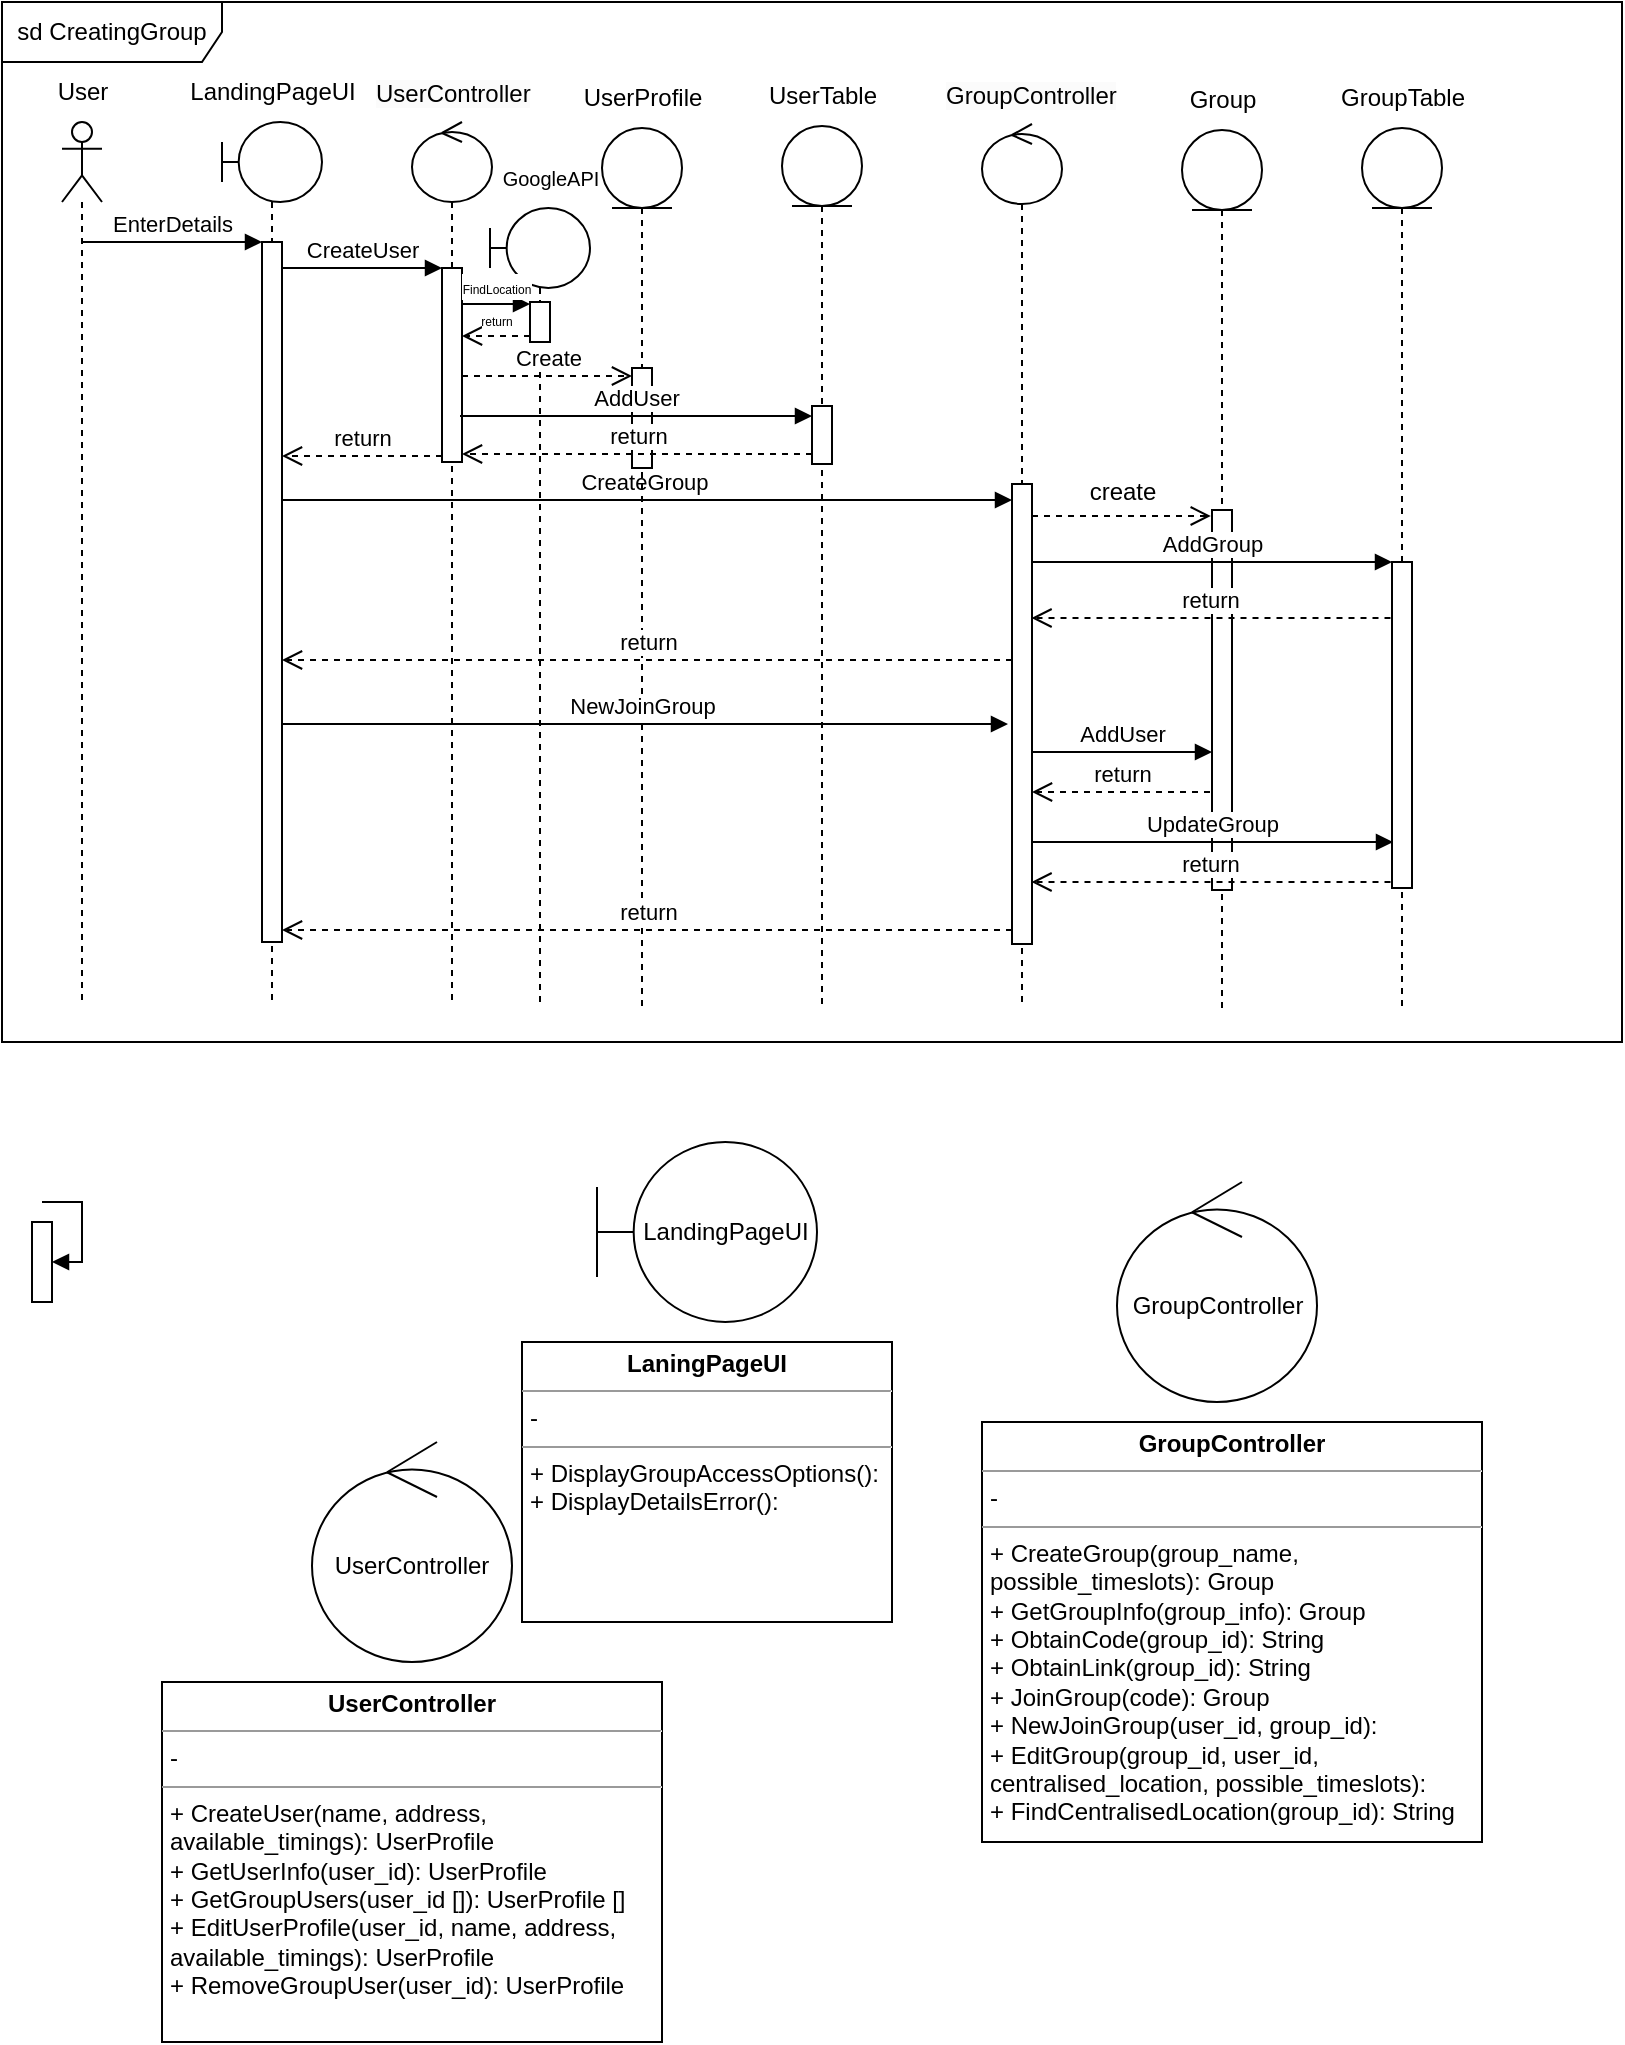 <mxfile version="21.8.2" type="github" pages="6">
  <diagram name="CreatingGroup" id="mh8YSCnlIcBrXuve0ajm">
    <mxGraphModel dx="875" dy="445" grid="1" gridSize="10" guides="1" tooltips="1" connect="1" arrows="1" fold="1" page="1" pageScale="1" pageWidth="850" pageHeight="1100" math="0" shadow="0">
      <root>
        <mxCell id="0" />
        <mxCell id="1" parent="0" />
        <mxCell id="DQKTc8m_6K9BXVIxp1KE-1" value="sd CreatingGroup" style="shape=umlFrame;whiteSpace=wrap;html=1;pointerEvents=0;width=110;height=30;" vertex="1" parent="1">
          <mxGeometry x="70" y="30" width="810" height="520" as="geometry" />
        </mxCell>
        <mxCell id="DQKTc8m_6K9BXVIxp1KE-2" value="" style="shape=umlLifeline;perimeter=lifelinePerimeter;whiteSpace=wrap;html=1;container=1;dropTarget=0;collapsible=0;recursiveResize=0;outlineConnect=0;portConstraint=eastwest;newEdgeStyle={&quot;curved&quot;:0,&quot;rounded&quot;:0};participant=umlActor;" vertex="1" parent="1">
          <mxGeometry x="100" y="90" width="20" height="440" as="geometry" />
        </mxCell>
        <mxCell id="DQKTc8m_6K9BXVIxp1KE-3" value="User" style="text;html=1;align=center;verticalAlign=middle;resizable=0;points=[];autosize=1;strokeColor=none;fillColor=none;" vertex="1" parent="1">
          <mxGeometry x="85" y="60" width="50" height="30" as="geometry" />
        </mxCell>
        <mxCell id="DQKTc8m_6K9BXVIxp1KE-4" value="LandingPageUI" style="shape=umlBoundary;whiteSpace=wrap;html=1;" vertex="1" parent="1">
          <mxGeometry x="367.5" y="600" width="110" height="90" as="geometry" />
        </mxCell>
        <mxCell id="DQKTc8m_6K9BXVIxp1KE-5" value="&lt;p style=&quot;margin:0px;margin-top:4px;text-align:center;&quot;&gt;&lt;b&gt;LaningPageUI&lt;/b&gt;&lt;br&gt;&lt;/p&gt;&lt;hr size=&quot;1&quot;&gt;&lt;p style=&quot;margin:0px;margin-left:4px;&quot;&gt;-&lt;/p&gt;&lt;hr size=&quot;1&quot;&gt;&lt;p style=&quot;margin:0px;margin-left:4px;&quot;&gt;+ DisplayGroupAccessOptions():&lt;/p&gt;&lt;p style=&quot;margin:0px;margin-left:4px;&quot;&gt;+ DisplayDetailsError():&lt;/p&gt;" style="verticalAlign=top;align=left;overflow=fill;fontSize=12;fontFamily=Helvetica;html=1;whiteSpace=wrap;" vertex="1" parent="1">
          <mxGeometry x="330" y="700" width="185" height="140" as="geometry" />
        </mxCell>
        <mxCell id="DQKTc8m_6K9BXVIxp1KE-6" value="" style="shape=umlLifeline;perimeter=lifelinePerimeter;whiteSpace=wrap;html=1;container=1;dropTarget=0;collapsible=0;recursiveResize=0;outlineConnect=0;portConstraint=eastwest;newEdgeStyle={&quot;curved&quot;:0,&quot;rounded&quot;:0};participant=umlBoundary;" vertex="1" parent="1">
          <mxGeometry x="180" y="90" width="50" height="440" as="geometry" />
        </mxCell>
        <mxCell id="DQKTc8m_6K9BXVIxp1KE-39" value="" style="html=1;points=[[0,0,0,0,5],[0,1,0,0,-5],[1,0,0,0,5],[1,1,0,0,-5]];perimeter=orthogonalPerimeter;outlineConnect=0;targetShapes=umlLifeline;portConstraint=eastwest;newEdgeStyle={&quot;curved&quot;:0,&quot;rounded&quot;:0};" vertex="1" parent="DQKTc8m_6K9BXVIxp1KE-6">
          <mxGeometry x="20" y="60" width="10" height="350" as="geometry" />
        </mxCell>
        <mxCell id="DQKTc8m_6K9BXVIxp1KE-7" value="LandingPageUI" style="text;html=1;align=center;verticalAlign=middle;resizable=0;points=[];autosize=1;strokeColor=none;fillColor=none;" vertex="1" parent="1">
          <mxGeometry x="150" y="60" width="110" height="30" as="geometry" />
        </mxCell>
        <mxCell id="DQKTc8m_6K9BXVIxp1KE-8" value="UserController" style="ellipse;shape=umlControl;whiteSpace=wrap;html=1;" vertex="1" parent="1">
          <mxGeometry x="225" y="750" width="100" height="110" as="geometry" />
        </mxCell>
        <mxCell id="DQKTc8m_6K9BXVIxp1KE-9" value="&lt;p style=&quot;margin:0px;margin-top:4px;text-align:center;&quot;&gt;&lt;b&gt;UserController&lt;/b&gt;&lt;/p&gt;&lt;hr size=&quot;1&quot;&gt;&lt;p style=&quot;margin:0px;margin-left:4px;&quot;&gt;-&lt;/p&gt;&lt;hr size=&quot;1&quot;&gt;&lt;p style=&quot;margin:0px;margin-left:4px;&quot;&gt;+ CreateUser(name, address, available_timings): UserProfile&lt;/p&gt;&lt;p style=&quot;margin:0px;margin-left:4px;&quot;&gt;+ GetUserInfo(user_id): UserProfile&lt;br&gt;&lt;/p&gt;&lt;p style=&quot;margin:0px;margin-left:4px;&quot;&gt;+ GetGroupUsers(user_id []): UserProfile []&lt;br&gt;&lt;/p&gt;&lt;p style=&quot;margin:0px;margin-left:4px;&quot;&gt;+ EditUserProfile(user_id, name, address, available_timings): UserProfile&lt;/p&gt;&lt;p style=&quot;margin:0px;margin-left:4px;&quot;&gt;&lt;span style=&quot;background-color: initial;&quot;&gt;+ RemoveGroupUser(user_id): UserProfile&amp;nbsp;&lt;/span&gt;&lt;/p&gt;" style="verticalAlign=top;align=left;overflow=fill;fontSize=12;fontFamily=Helvetica;html=1;whiteSpace=wrap;" vertex="1" parent="1">
          <mxGeometry x="150" y="870" width="250" height="180" as="geometry" />
        </mxCell>
        <mxCell id="DQKTc8m_6K9BXVIxp1KE-10" value="GroupController" style="ellipse;shape=umlControl;whiteSpace=wrap;html=1;" vertex="1" parent="1">
          <mxGeometry x="627.5" y="620" width="100" height="110" as="geometry" />
        </mxCell>
        <mxCell id="DQKTc8m_6K9BXVIxp1KE-11" value="&lt;p style=&quot;margin:0px;margin-top:4px;text-align:center;&quot;&gt;&lt;b&gt;GroupController&lt;/b&gt;&lt;/p&gt;&lt;hr size=&quot;1&quot;&gt;&lt;p style=&quot;margin:0px;margin-left:4px;&quot;&gt;-&amp;nbsp;&lt;/p&gt;&lt;hr size=&quot;1&quot;&gt;&lt;p style=&quot;margin:0px;margin-left:4px;&quot;&gt;+ CreateGroup(group_name, possible_timeslots): Group&lt;/p&gt;&lt;p style=&quot;margin:0px;margin-left:4px;&quot;&gt;+ GetGroupInfo(group_info): Group&lt;br&gt;&lt;/p&gt;&lt;p style=&quot;margin:0px;margin-left:4px;&quot;&gt;+ ObtainCode(group_id): String&lt;/p&gt;&lt;p style=&quot;margin:0px;margin-left:4px;&quot;&gt;+ ObtainLink(group_id): String&lt;/p&gt;&lt;p style=&quot;margin:0px;margin-left:4px;&quot;&gt;+ JoinGroup(code): Group&amp;nbsp;&lt;/p&gt;&lt;p style=&quot;margin:0px;margin-left:4px;&quot;&gt;+ NewJoinGroup(user_id, group_id):&lt;br&gt;&lt;/p&gt;&lt;p style=&quot;margin:0px;margin-left:4px;&quot;&gt;+ EditGroup(group_id, user_id, centralised_location, possible_timeslots):&amp;nbsp;&lt;/p&gt;&lt;p style=&quot;margin:0px;margin-left:4px;&quot;&gt;+ FindCentralisedLocation(group_id): String&lt;/p&gt;" style="verticalAlign=top;align=left;overflow=fill;fontSize=12;fontFamily=Helvetica;html=1;whiteSpace=wrap;" vertex="1" parent="1">
          <mxGeometry x="560" y="740" width="250" height="210" as="geometry" />
        </mxCell>
        <mxCell id="DQKTc8m_6K9BXVIxp1KE-13" value="" style="shape=umlLifeline;perimeter=lifelinePerimeter;whiteSpace=wrap;html=1;container=1;dropTarget=0;collapsible=0;recursiveResize=0;outlineConnect=0;portConstraint=eastwest;newEdgeStyle={&quot;curved&quot;:0,&quot;rounded&quot;:0};participant=umlControl;" vertex="1" parent="1">
          <mxGeometry x="275" y="90" width="40" height="440" as="geometry" />
        </mxCell>
        <mxCell id="DQKTc8m_6K9BXVIxp1KE-49" value="" style="html=1;points=[[0,0,0,0,5],[0,1,0,0,-5],[1,0,0,0,5],[1,1,0,0,-5]];perimeter=orthogonalPerimeter;outlineConnect=0;targetShapes=umlLifeline;portConstraint=eastwest;newEdgeStyle={&quot;curved&quot;:0,&quot;rounded&quot;:0};" vertex="1" parent="DQKTc8m_6K9BXVIxp1KE-13">
          <mxGeometry x="15" y="73" width="10" height="97" as="geometry" />
        </mxCell>
        <mxCell id="DQKTc8m_6K9BXVIxp1KE-50" value="CreateUser" style="html=1;verticalAlign=bottom;endArrow=block;curved=0;rounded=0;" edge="1" parent="DQKTc8m_6K9BXVIxp1KE-13">
          <mxGeometry x="-0.006" width="80" relative="1" as="geometry">
            <mxPoint x="-65" y="73" as="sourcePoint" />
            <mxPoint x="15" y="73" as="targetPoint" />
            <mxPoint as="offset" />
          </mxGeometry>
        </mxCell>
        <mxCell id="DQKTc8m_6K9BXVIxp1KE-48" value="CreateGroup" style="html=1;verticalAlign=bottom;endArrow=block;curved=0;rounded=0;" edge="1" parent="DQKTc8m_6K9BXVIxp1KE-13">
          <mxGeometry x="-0.01" width="80" relative="1" as="geometry">
            <mxPoint x="-65" y="189" as="sourcePoint" />
            <mxPoint x="300" y="189" as="targetPoint" />
            <mxPoint as="offset" />
          </mxGeometry>
        </mxCell>
        <mxCell id="DQKTc8m_6K9BXVIxp1KE-14" value="&lt;span style=&quot;color: rgb(0, 0, 0); font-family: Helvetica; font-size: 12px; font-style: normal; font-variant-ligatures: normal; font-variant-caps: normal; font-weight: 400; letter-spacing: normal; orphans: 2; text-align: center; text-indent: 0px; text-transform: none; widows: 2; word-spacing: 0px; -webkit-text-stroke-width: 0px; background-color: rgb(251, 251, 251); text-decoration-thickness: initial; text-decoration-style: initial; text-decoration-color: initial; float: none; display: inline !important;&quot;&gt;UserController&lt;/span&gt;" style="text;whiteSpace=wrap;html=1;" vertex="1" parent="1">
          <mxGeometry x="255" y="62" width="80" height="20" as="geometry" />
        </mxCell>
        <mxCell id="DQKTc8m_6K9BXVIxp1KE-15" style="edgeStyle=orthogonalEdgeStyle;rounded=0;orthogonalLoop=1;jettySize=auto;html=1;exitX=0.5;exitY=1;exitDx=0;exitDy=0;" edge="1" parent="1" source="DQKTc8m_6K9BXVIxp1KE-14" target="DQKTc8m_6K9BXVIxp1KE-14">
          <mxGeometry relative="1" as="geometry" />
        </mxCell>
        <mxCell id="DQKTc8m_6K9BXVIxp1KE-20" value="" style="shape=umlLifeline;perimeter=lifelinePerimeter;whiteSpace=wrap;html=1;container=1;dropTarget=0;collapsible=0;recursiveResize=0;outlineConnect=0;portConstraint=eastwest;newEdgeStyle={&quot;curved&quot;:0,&quot;rounded&quot;:0};participant=umlControl;" vertex="1" parent="1">
          <mxGeometry x="560" y="91" width="40" height="440" as="geometry" />
        </mxCell>
        <mxCell id="DQKTc8m_6K9BXVIxp1KE-47" value="" style="html=1;points=[[0,0,0,0,5],[0,1,0,0,-5],[1,0,0,0,5],[1,1,0,0,-5]];perimeter=orthogonalPerimeter;outlineConnect=0;targetShapes=umlLifeline;portConstraint=eastwest;newEdgeStyle={&quot;curved&quot;:0,&quot;rounded&quot;:0};" vertex="1" parent="DQKTc8m_6K9BXVIxp1KE-20">
          <mxGeometry x="15" y="180" width="10" height="230" as="geometry" />
        </mxCell>
        <mxCell id="DQKTc8m_6K9BXVIxp1KE-21" value="&lt;span style=&quot;color: rgb(0, 0, 0); font-family: Helvetica; font-size: 12px; font-style: normal; font-variant-ligatures: normal; font-variant-caps: normal; font-weight: 400; letter-spacing: normal; orphans: 2; text-align: center; text-indent: 0px; text-transform: none; widows: 2; word-spacing: 0px; -webkit-text-stroke-width: 0px; background-color: rgb(251, 251, 251); text-decoration-thickness: initial; text-decoration-style: initial; text-decoration-color: initial; float: none; display: inline !important;&quot;&gt;GroupController&lt;/span&gt;" style="text;whiteSpace=wrap;html=1;" vertex="1" parent="1">
          <mxGeometry x="540" y="63" width="80" height="20" as="geometry" />
        </mxCell>
        <mxCell id="DQKTc8m_6K9BXVIxp1KE-22" value="" style="shape=umlLifeline;perimeter=lifelinePerimeter;whiteSpace=wrap;html=1;container=1;dropTarget=0;collapsible=0;recursiveResize=0;outlineConnect=0;portConstraint=eastwest;newEdgeStyle={&quot;curved&quot;:0,&quot;rounded&quot;:0};participant=umlEntity;" vertex="1" parent="1">
          <mxGeometry x="370" y="93" width="40" height="440" as="geometry" />
        </mxCell>
        <mxCell id="DQKTc8m_6K9BXVIxp1KE-46" value="" style="html=1;points=[[0,0,0,0,5],[0,1,0,0,-5],[1,0,0,0,5],[1,1,0,0,-5]];perimeter=orthogonalPerimeter;outlineConnect=0;targetShapes=umlLifeline;portConstraint=eastwest;newEdgeStyle={&quot;curved&quot;:0,&quot;rounded&quot;:0};" vertex="1" parent="DQKTc8m_6K9BXVIxp1KE-22">
          <mxGeometry x="15" y="120" width="10" height="50" as="geometry" />
        </mxCell>
        <mxCell id="DQKTc8m_6K9BXVIxp1KE-24" value="UserProfile" style="text;html=1;align=center;verticalAlign=middle;resizable=0;points=[];autosize=1;strokeColor=none;fillColor=none;" vertex="1" parent="1">
          <mxGeometry x="350" y="63" width="80" height="30" as="geometry" />
        </mxCell>
        <mxCell id="DQKTc8m_6K9BXVIxp1KE-26" value="" style="shape=umlLifeline;perimeter=lifelinePerimeter;whiteSpace=wrap;html=1;container=1;dropTarget=0;collapsible=0;recursiveResize=0;outlineConnect=0;portConstraint=eastwest;newEdgeStyle={&quot;curved&quot;:0,&quot;rounded&quot;:0};participant=umlEntity;" vertex="1" parent="1">
          <mxGeometry x="460" y="92" width="40" height="440" as="geometry" />
        </mxCell>
        <mxCell id="DQKTc8m_6K9BXVIxp1KE-72" value="" style="html=1;points=[[0,0,0,0,5],[0,1,0,0,-5],[1,0,0,0,5],[1,1,0,0,-5]];perimeter=orthogonalPerimeter;outlineConnect=0;targetShapes=umlLifeline;portConstraint=eastwest;newEdgeStyle={&quot;curved&quot;:0,&quot;rounded&quot;:0};" vertex="1" parent="DQKTc8m_6K9BXVIxp1KE-26">
          <mxGeometry x="15" y="140" width="10" height="29" as="geometry" />
        </mxCell>
        <mxCell id="DQKTc8m_6K9BXVIxp1KE-27" value="UserTable" style="text;html=1;align=center;verticalAlign=middle;resizable=0;points=[];autosize=1;strokeColor=none;fillColor=none;" vertex="1" parent="1">
          <mxGeometry x="440" y="62" width="80" height="30" as="geometry" />
        </mxCell>
        <mxCell id="DQKTc8m_6K9BXVIxp1KE-34" value="" style="shape=umlLifeline;perimeter=lifelinePerimeter;whiteSpace=wrap;html=1;container=1;dropTarget=0;collapsible=0;recursiveResize=0;outlineConnect=0;portConstraint=eastwest;newEdgeStyle={&quot;curved&quot;:0,&quot;rounded&quot;:0};participant=umlEntity;" vertex="1" parent="1">
          <mxGeometry x="660" y="94" width="40" height="440" as="geometry" />
        </mxCell>
        <mxCell id="DQKTc8m_6K9BXVIxp1KE-57" value="" style="html=1;points=[[0,0,0,0,5],[0,1,0,0,-5],[1,0,0,0,5],[1,1,0,0,-5]];perimeter=orthogonalPerimeter;outlineConnect=0;targetShapes=umlLifeline;portConstraint=eastwest;newEdgeStyle={&quot;curved&quot;:0,&quot;rounded&quot;:0};" vertex="1" parent="DQKTc8m_6K9BXVIxp1KE-34">
          <mxGeometry x="15" y="190" width="10" height="190" as="geometry" />
        </mxCell>
        <mxCell id="DQKTc8m_6K9BXVIxp1KE-35" value="Group" style="text;html=1;align=center;verticalAlign=middle;resizable=0;points=[];autosize=1;strokeColor=none;fillColor=none;" vertex="1" parent="1">
          <mxGeometry x="650" y="64" width="60" height="30" as="geometry" />
        </mxCell>
        <mxCell id="DQKTc8m_6K9BXVIxp1KE-36" value="" style="shape=umlLifeline;perimeter=lifelinePerimeter;whiteSpace=wrap;html=1;container=1;dropTarget=0;collapsible=0;recursiveResize=0;outlineConnect=0;portConstraint=eastwest;newEdgeStyle={&quot;curved&quot;:0,&quot;rounded&quot;:0};participant=umlEntity;" vertex="1" parent="1">
          <mxGeometry x="750" y="93" width="40" height="440" as="geometry" />
        </mxCell>
        <mxCell id="DQKTc8m_6K9BXVIxp1KE-75" value="" style="html=1;points=[[0,0,0,0,5],[0,1,0,0,-5],[1,0,0,0,5],[1,1,0,0,-5]];perimeter=orthogonalPerimeter;outlineConnect=0;targetShapes=umlLifeline;portConstraint=eastwest;newEdgeStyle={&quot;curved&quot;:0,&quot;rounded&quot;:0};" vertex="1" parent="DQKTc8m_6K9BXVIxp1KE-36">
          <mxGeometry x="15" y="217" width="10" height="163" as="geometry" />
        </mxCell>
        <mxCell id="DQKTc8m_6K9BXVIxp1KE-37" value="GroupTable" style="text;html=1;align=center;verticalAlign=middle;resizable=0;points=[];autosize=1;strokeColor=none;fillColor=none;" vertex="1" parent="1">
          <mxGeometry x="725" y="63" width="90" height="30" as="geometry" />
        </mxCell>
        <mxCell id="DQKTc8m_6K9BXVIxp1KE-38" value="EnterDetails" style="html=1;verticalAlign=bottom;endArrow=block;curved=0;rounded=0;" edge="1" parent="1">
          <mxGeometry width="80" relative="1" as="geometry">
            <mxPoint x="110" y="150" as="sourcePoint" />
            <mxPoint x="200" y="150" as="targetPoint" />
          </mxGeometry>
        </mxCell>
        <mxCell id="DQKTc8m_6K9BXVIxp1KE-43" value="" style="html=1;points=[[0,0,0,0,5],[0,1,0,0,-5],[1,0,0,0,5],[1,1,0,0,-5]];perimeter=orthogonalPerimeter;outlineConnect=0;targetShapes=umlLifeline;portConstraint=eastwest;newEdgeStyle={&quot;curved&quot;:0,&quot;rounded&quot;:0};" vertex="1" parent="1">
          <mxGeometry x="85" y="640" width="10" height="40" as="geometry" />
        </mxCell>
        <mxCell id="DQKTc8m_6K9BXVIxp1KE-44" value="" style="html=1;align=left;spacingLeft=2;endArrow=block;rounded=0;edgeStyle=orthogonalEdgeStyle;curved=0;rounded=0;" edge="1" parent="1" target="DQKTc8m_6K9BXVIxp1KE-43">
          <mxGeometry relative="1" as="geometry">
            <mxPoint x="90" y="630" as="sourcePoint" />
            <Array as="points">
              <mxPoint x="110" y="630" />
              <mxPoint x="110" y="660" />
            </Array>
            <mxPoint x="100" y="660" as="targetPoint" />
          </mxGeometry>
        </mxCell>
        <mxCell id="DQKTc8m_6K9BXVIxp1KE-55" value="return" style="html=1;verticalAlign=bottom;endArrow=open;dashed=1;endSize=8;curved=0;rounded=0;" edge="1" parent="1">
          <mxGeometry relative="1" as="geometry">
            <mxPoint x="290" y="257" as="sourcePoint" />
            <mxPoint x="210" y="257" as="targetPoint" />
            <mxPoint as="offset" />
          </mxGeometry>
        </mxCell>
        <mxCell id="DQKTc8m_6K9BXVIxp1KE-60" value="return" style="html=1;verticalAlign=bottom;endArrow=open;dashed=1;endSize=8;curved=0;rounded=0;" edge="1" parent="1">
          <mxGeometry relative="1" as="geometry">
            <mxPoint x="575" y="359" as="sourcePoint" />
            <mxPoint x="210" y="359" as="targetPoint" />
          </mxGeometry>
        </mxCell>
        <mxCell id="DQKTc8m_6K9BXVIxp1KE-58" value="" style="html=1;verticalAlign=bottom;endArrow=open;dashed=1;endSize=8;curved=0;rounded=0;" edge="1" parent="1">
          <mxGeometry relative="1" as="geometry">
            <mxPoint x="585" y="287" as="sourcePoint" />
            <mxPoint x="674.4" y="287" as="targetPoint" />
          </mxGeometry>
        </mxCell>
        <mxCell id="DQKTc8m_6K9BXVIxp1KE-64" value="return" style="html=1;verticalAlign=bottom;endArrow=open;dashed=1;endSize=8;curved=0;rounded=0;" edge="1" parent="1">
          <mxGeometry relative="1" as="geometry">
            <mxPoint x="575" y="494" as="sourcePoint" />
            <mxPoint x="210" y="494" as="targetPoint" />
          </mxGeometry>
        </mxCell>
        <mxCell id="DQKTc8m_6K9BXVIxp1KE-66" value="NewJoinGroup" style="html=1;verticalAlign=bottom;endArrow=block;curved=0;rounded=0;" edge="1" parent="1">
          <mxGeometry x="-0.01" width="80" relative="1" as="geometry">
            <mxPoint x="210" y="391" as="sourcePoint" />
            <mxPoint x="573" y="391" as="targetPoint" />
            <mxPoint as="offset" />
          </mxGeometry>
        </mxCell>
        <mxCell id="DQKTc8m_6K9BXVIxp1KE-67" value="AddUser" style="html=1;verticalAlign=bottom;endArrow=block;curved=0;rounded=0;" edge="1" parent="1">
          <mxGeometry x="-0.006" width="80" relative="1" as="geometry">
            <mxPoint x="585" y="405" as="sourcePoint" />
            <mxPoint x="675" y="405" as="targetPoint" />
            <mxPoint as="offset" />
          </mxGeometry>
        </mxCell>
        <mxCell id="DQKTc8m_6K9BXVIxp1KE-68" value="AddUser" style="html=1;verticalAlign=bottom;endArrow=block;curved=0;rounded=0;" edge="1" parent="1">
          <mxGeometry x="-0.006" width="80" relative="1" as="geometry">
            <mxPoint x="299" y="237" as="sourcePoint" />
            <mxPoint x="475" y="237" as="targetPoint" />
            <mxPoint as="offset" />
          </mxGeometry>
        </mxCell>
        <mxCell id="DQKTc8m_6K9BXVIxp1KE-70" value="return" style="html=1;verticalAlign=bottom;endArrow=open;dashed=1;endSize=8;curved=0;rounded=0;exitX=0;exitY=1;exitDx=0;exitDy=-5;exitPerimeter=0;" edge="1" parent="1" source="DQKTc8m_6K9BXVIxp1KE-72">
          <mxGeometry relative="1" as="geometry">
            <mxPoint x="470" y="248" as="sourcePoint" />
            <mxPoint x="300" y="256.0" as="targetPoint" />
          </mxGeometry>
        </mxCell>
        <mxCell id="DQKTc8m_6K9BXVIxp1KE-59" value="create" style="text;html=1;align=center;verticalAlign=middle;resizable=0;points=[];autosize=1;strokeColor=none;fillColor=none;" vertex="1" parent="1">
          <mxGeometry x="600" y="260" width="60" height="30" as="geometry" />
        </mxCell>
        <mxCell id="DQKTc8m_6K9BXVIxp1KE-74" value="AddGroup" style="html=1;verticalAlign=bottom;endArrow=block;curved=0;rounded=0;" edge="1" parent="1" target="DQKTc8m_6K9BXVIxp1KE-75">
          <mxGeometry x="-0.006" width="80" relative="1" as="geometry">
            <mxPoint x="585" y="310" as="sourcePoint" />
            <mxPoint x="675" y="310" as="targetPoint" />
            <mxPoint as="offset" />
          </mxGeometry>
        </mxCell>
        <mxCell id="DQKTc8m_6K9BXVIxp1KE-76" value="return" style="html=1;verticalAlign=bottom;endArrow=open;dashed=1;endSize=8;curved=0;rounded=0;" edge="1" parent="1">
          <mxGeometry relative="1" as="geometry">
            <mxPoint x="764.25" y="338" as="sourcePoint" />
            <mxPoint x="584.75" y="338" as="targetPoint" />
          </mxGeometry>
        </mxCell>
        <mxCell id="DQKTc8m_6K9BXVIxp1KE-78" value="return" style="html=1;verticalAlign=bottom;endArrow=open;dashed=1;endSize=8;curved=0;rounded=0;" edge="1" parent="1" target="DQKTc8m_6K9BXVIxp1KE-47">
          <mxGeometry relative="1" as="geometry">
            <mxPoint x="674" y="425" as="sourcePoint" />
            <mxPoint x="590" y="422" as="targetPoint" />
            <mxPoint as="offset" />
          </mxGeometry>
        </mxCell>
        <mxCell id="DQKTc8m_6K9BXVIxp1KE-79" value="UpdateGroup" style="html=1;verticalAlign=bottom;endArrow=block;curved=0;rounded=0;" edge="1" parent="1">
          <mxGeometry x="-0.006" width="80" relative="1" as="geometry">
            <mxPoint x="585.5" y="450" as="sourcePoint" />
            <mxPoint x="765.5" y="450" as="targetPoint" />
            <mxPoint as="offset" />
          </mxGeometry>
        </mxCell>
        <mxCell id="DQKTc8m_6K9BXVIxp1KE-80" value="return" style="html=1;verticalAlign=bottom;endArrow=open;dashed=1;endSize=8;curved=0;rounded=0;" edge="1" parent="1">
          <mxGeometry relative="1" as="geometry">
            <mxPoint x="764.25" y="470" as="sourcePoint" />
            <mxPoint x="584.75" y="470" as="targetPoint" />
          </mxGeometry>
        </mxCell>
        <mxCell id="ss5pzpPdydUcCzHjtrog-2" value="" style="shape=umlLifeline;perimeter=lifelinePerimeter;whiteSpace=wrap;html=1;container=1;dropTarget=0;collapsible=0;recursiveResize=0;outlineConnect=0;portConstraint=eastwest;newEdgeStyle={&quot;curved&quot;:0,&quot;rounded&quot;:0};participant=umlBoundary;" vertex="1" parent="1">
          <mxGeometry x="314" y="133" width="50" height="400" as="geometry" />
        </mxCell>
        <mxCell id="ss5pzpPdydUcCzHjtrog-3" value="&lt;font style=&quot;font-size: 10px;&quot;&gt;GoogleAPI&lt;/font&gt;" style="text;html=1;align=center;verticalAlign=middle;resizable=0;points=[];autosize=1;strokeColor=none;fillColor=none;" vertex="1" parent="1">
          <mxGeometry x="309" y="103" width="70" height="30" as="geometry" />
        </mxCell>
        <mxCell id="ss5pzpPdydUcCzHjtrog-4" value="&lt;font style=&quot;font-size: 6px;&quot;&gt;FindLocation&lt;/font&gt;" style="html=1;verticalAlign=bottom;endArrow=block;curved=0;rounded=0;" edge="1" parent="1" target="ss5pzpPdydUcCzHjtrog-5">
          <mxGeometry width="80" relative="1" as="geometry">
            <mxPoint x="300" y="181" as="sourcePoint" />
            <mxPoint x="340" y="181" as="targetPoint" />
          </mxGeometry>
        </mxCell>
        <mxCell id="ss5pzpPdydUcCzHjtrog-5" value="" style="html=1;points=[[0,0,0,0,5],[0,1,0,0,-5],[1,0,0,0,5],[1,1,0,0,-5]];perimeter=orthogonalPerimeter;outlineConnect=0;targetShapes=umlLifeline;portConstraint=eastwest;newEdgeStyle={&quot;curved&quot;:0,&quot;rounded&quot;:0};" vertex="1" parent="1">
          <mxGeometry x="334" y="180" width="10" height="20" as="geometry" />
        </mxCell>
        <mxCell id="ss5pzpPdydUcCzHjtrog-6" value="&lt;font style=&quot;font-size: 6px;&quot;&gt;return&lt;/font&gt;" style="html=1;verticalAlign=bottom;endArrow=open;dashed=1;endSize=8;curved=0;rounded=0;" edge="1" parent="1">
          <mxGeometry relative="1" as="geometry">
            <mxPoint x="334" y="197" as="sourcePoint" />
            <mxPoint x="300" y="197" as="targetPoint" />
          </mxGeometry>
        </mxCell>
        <mxCell id="ss5pzpPdydUcCzHjtrog-10" value="Create" style="html=1;verticalAlign=bottom;endArrow=open;dashed=1;endSize=8;curved=0;rounded=0;entryX=0;entryY=0;entryDx=0;entryDy=5;entryPerimeter=0;" edge="1" parent="1">
          <mxGeometry relative="1" as="geometry">
            <mxPoint x="300" y="217" as="sourcePoint" />
            <mxPoint x="385" y="217" as="targetPoint" />
          </mxGeometry>
        </mxCell>
      </root>
    </mxGraphModel>
  </diagram>
  <diagram id="MwdeyYOdN9BkEbqC5xte" name="GetCode">
    <mxGraphModel dx="1050" dy="534" grid="1" gridSize="10" guides="1" tooltips="1" connect="1" arrows="1" fold="1" page="1" pageScale="1" pageWidth="850" pageHeight="1100" math="0" shadow="0">
      <root>
        <mxCell id="0" />
        <mxCell id="1" parent="0" />
        <mxCell id="0an2u4m2yNGtHA6TtNpN-1" value="sd GetCode" style="shape=umlFrame;whiteSpace=wrap;html=1;pointerEvents=0;width=110;height=30;" vertex="1" parent="1">
          <mxGeometry x="40" y="30" width="540" height="420" as="geometry" />
        </mxCell>
        <mxCell id="0an2u4m2yNGtHA6TtNpN-4" value="LandingPageUI" style="shape=umlBoundary;whiteSpace=wrap;html=1;" vertex="1" parent="1">
          <mxGeometry x="367.5" y="600" width="110" height="90" as="geometry" />
        </mxCell>
        <mxCell id="0an2u4m2yNGtHA6TtNpN-5" value="&lt;p style=&quot;margin:0px;margin-top:4px;text-align:center;&quot;&gt;&lt;b&gt;LaningPageUI&lt;/b&gt;&lt;br&gt;&lt;/p&gt;&lt;hr size=&quot;1&quot;&gt;&lt;p style=&quot;margin:0px;margin-left:4px;&quot;&gt;-&lt;/p&gt;&lt;hr size=&quot;1&quot;&gt;&lt;p style=&quot;margin:0px;margin-left:4px;&quot;&gt;+ DisplayGroupAccessOptions():&lt;/p&gt;&lt;p style=&quot;margin:0px;margin-left:4px;&quot;&gt;+ DisplayDetailsError():&lt;/p&gt;" style="verticalAlign=top;align=left;overflow=fill;fontSize=12;fontFamily=Helvetica;html=1;whiteSpace=wrap;" vertex="1" parent="1">
          <mxGeometry x="330" y="700" width="185" height="140" as="geometry" />
        </mxCell>
        <mxCell id="0an2u4m2yNGtHA6TtNpN-9" value="UserController" style="ellipse;shape=umlControl;whiteSpace=wrap;html=1;" vertex="1" parent="1">
          <mxGeometry x="225" y="750" width="100" height="110" as="geometry" />
        </mxCell>
        <mxCell id="0an2u4m2yNGtHA6TtNpN-10" value="&lt;p style=&quot;margin:0px;margin-top:4px;text-align:center;&quot;&gt;&lt;b&gt;UserController&lt;/b&gt;&lt;/p&gt;&lt;hr size=&quot;1&quot;&gt;&lt;p style=&quot;margin:0px;margin-left:4px;&quot;&gt;-&lt;/p&gt;&lt;hr size=&quot;1&quot;&gt;&lt;p style=&quot;margin:0px;margin-left:4px;&quot;&gt;+ CreateUser(name, address, available_timings): UserProfile&lt;/p&gt;&lt;p style=&quot;margin:0px;margin-left:4px;&quot;&gt;+ GetUserInfo(user_id): UserProfile&lt;br&gt;&lt;/p&gt;&lt;p style=&quot;margin:0px;margin-left:4px;&quot;&gt;+ GetGroupUsers(user_id []): UserProfile []&lt;br&gt;&lt;/p&gt;&lt;p style=&quot;margin:0px;margin-left:4px;&quot;&gt;+ EditUserProfile(user_id, name, address, available_timings): UserProfile&lt;/p&gt;&lt;p style=&quot;margin:0px;margin-left:4px;&quot;&gt;&lt;span style=&quot;background-color: initial;&quot;&gt;+ RemoveGroupUser(user_id): UserProfile&amp;nbsp;&lt;/span&gt;&lt;/p&gt;" style="verticalAlign=top;align=left;overflow=fill;fontSize=12;fontFamily=Helvetica;html=1;whiteSpace=wrap;" vertex="1" parent="1">
          <mxGeometry x="150" y="870" width="250" height="180" as="geometry" />
        </mxCell>
        <mxCell id="0an2u4m2yNGtHA6TtNpN-11" value="GroupController" style="ellipse;shape=umlControl;whiteSpace=wrap;html=1;" vertex="1" parent="1">
          <mxGeometry x="627.5" y="620" width="100" height="110" as="geometry" />
        </mxCell>
        <mxCell id="0an2u4m2yNGtHA6TtNpN-12" value="&lt;p style=&quot;margin:0px;margin-top:4px;text-align:center;&quot;&gt;&lt;b&gt;GroupController&lt;/b&gt;&lt;/p&gt;&lt;hr size=&quot;1&quot;&gt;&lt;p style=&quot;margin:0px;margin-left:4px;&quot;&gt;-&amp;nbsp;&lt;/p&gt;&lt;hr size=&quot;1&quot;&gt;&lt;p style=&quot;margin:0px;margin-left:4px;&quot;&gt;+ CreateGroup(group_name, possible_timeslots): Group&lt;/p&gt;&lt;p style=&quot;margin:0px;margin-left:4px;&quot;&gt;+ GetGroupInfo(group_info): Group&lt;br&gt;&lt;/p&gt;&lt;p style=&quot;margin:0px;margin-left:4px;&quot;&gt;+ ObtainCode(group_id): String&lt;/p&gt;&lt;p style=&quot;margin:0px;margin-left:4px;&quot;&gt;+ ObtainLink(group_id): String&lt;/p&gt;&lt;p style=&quot;margin:0px;margin-left:4px;&quot;&gt;+ JoinGroup(code): Group&amp;nbsp;&lt;/p&gt;&lt;p style=&quot;margin:0px;margin-left:4px;&quot;&gt;+ NewJoinGroup(user_id, group_id):&lt;br&gt;&lt;/p&gt;&lt;p style=&quot;margin:0px;margin-left:4px;&quot;&gt;+ EditGroup(group_id, user_id, centralised_location, possible_timeslots):&amp;nbsp;&lt;/p&gt;&lt;p style=&quot;margin:0px;margin-left:4px;&quot;&gt;+ FindCentralisedLocation(group_id): String&lt;/p&gt;" style="verticalAlign=top;align=left;overflow=fill;fontSize=12;fontFamily=Helvetica;html=1;whiteSpace=wrap;" vertex="1" parent="1">
          <mxGeometry x="560" y="740" width="250" height="210" as="geometry" />
        </mxCell>
        <mxCell id="0an2u4m2yNGtHA6TtNpN-19" value="" style="shape=umlLifeline;perimeter=lifelinePerimeter;whiteSpace=wrap;html=1;container=1;dropTarget=0;collapsible=0;recursiveResize=0;outlineConnect=0;portConstraint=eastwest;newEdgeStyle={&quot;curved&quot;:0,&quot;rounded&quot;:0};participant=umlControl;" vertex="1" parent="1">
          <mxGeometry x="310" y="89" width="40" height="341" as="geometry" />
        </mxCell>
        <mxCell id="0an2u4m2yNGtHA6TtNpN-20" value="" style="html=1;points=[[0,0,0,0,5],[0,1,0,0,-5],[1,0,0,0,5],[1,1,0,0,-5]];perimeter=orthogonalPerimeter;outlineConnect=0;targetShapes=umlLifeline;portConstraint=eastwest;newEdgeStyle={&quot;curved&quot;:0,&quot;rounded&quot;:0};" vertex="1" parent="0an2u4m2yNGtHA6TtNpN-19">
          <mxGeometry x="15" y="100" width="10" height="170" as="geometry" />
        </mxCell>
        <mxCell id="0an2u4m2yNGtHA6TtNpN-21" value="&lt;span style=&quot;color: rgb(0, 0, 0); font-family: Helvetica; font-size: 12px; font-style: normal; font-variant-ligatures: normal; font-variant-caps: normal; font-weight: 400; letter-spacing: normal; orphans: 2; text-align: center; text-indent: 0px; text-transform: none; widows: 2; word-spacing: 0px; -webkit-text-stroke-width: 0px; background-color: rgb(251, 251, 251); text-decoration-thickness: initial; text-decoration-style: initial; text-decoration-color: initial; float: none; display: inline !important;&quot;&gt;GroupController&lt;/span&gt;" style="text;whiteSpace=wrap;html=1;" vertex="1" parent="1">
          <mxGeometry x="290" y="61" width="80" height="20" as="geometry" />
        </mxCell>
        <mxCell id="0an2u4m2yNGtHA6TtNpN-28" value="" style="shape=umlLifeline;perimeter=lifelinePerimeter;whiteSpace=wrap;html=1;container=1;dropTarget=0;collapsible=0;recursiveResize=0;outlineConnect=0;portConstraint=eastwest;newEdgeStyle={&quot;curved&quot;:0,&quot;rounded&quot;:0};participant=umlEntity;" vertex="1" parent="1">
          <mxGeometry x="410" y="92" width="40" height="338" as="geometry" />
        </mxCell>
        <mxCell id="XX4YvpuMoGIbmBcA8KYa-12" value="" style="html=1;points=[[0,0,0,0,5],[0,1,0,0,-5],[1,0,0,0,5],[1,1,0,0,-5]];perimeter=orthogonalPerimeter;outlineConnect=0;targetShapes=umlLifeline;portConstraint=eastwest;newEdgeStyle={&quot;curved&quot;:0,&quot;rounded&quot;:0};" vertex="1" parent="0an2u4m2yNGtHA6TtNpN-28">
          <mxGeometry x="15" y="168" width="10" height="80" as="geometry" />
        </mxCell>
        <mxCell id="0an2u4m2yNGtHA6TtNpN-30" value="Group" style="text;html=1;align=center;verticalAlign=middle;resizable=0;points=[];autosize=1;strokeColor=none;fillColor=none;" vertex="1" parent="1">
          <mxGeometry x="400" y="62" width="60" height="30" as="geometry" />
        </mxCell>
        <mxCell id="0an2u4m2yNGtHA6TtNpN-31" value="" style="shape=umlLifeline;perimeter=lifelinePerimeter;whiteSpace=wrap;html=1;container=1;dropTarget=0;collapsible=0;recursiveResize=0;outlineConnect=0;portConstraint=eastwest;newEdgeStyle={&quot;curved&quot;:0,&quot;rounded&quot;:0};participant=umlEntity;" vertex="1" parent="1">
          <mxGeometry x="500" y="91" width="40" height="339" as="geometry" />
        </mxCell>
        <mxCell id="0an2u4m2yNGtHA6TtNpN-33" value="GroupTable" style="text;html=1;align=center;verticalAlign=middle;resizable=0;points=[];autosize=1;strokeColor=none;fillColor=none;" vertex="1" parent="1">
          <mxGeometry x="475" y="61" width="90" height="30" as="geometry" />
        </mxCell>
        <mxCell id="0an2u4m2yNGtHA6TtNpN-35" value="" style="html=1;points=[[0,0,0,0,5],[0,1,0,0,-5],[1,0,0,0,5],[1,1,0,0,-5]];perimeter=orthogonalPerimeter;outlineConnect=0;targetShapes=umlLifeline;portConstraint=eastwest;newEdgeStyle={&quot;curved&quot;:0,&quot;rounded&quot;:0};" vertex="1" parent="1">
          <mxGeometry x="85" y="640" width="10" height="40" as="geometry" />
        </mxCell>
        <mxCell id="0an2u4m2yNGtHA6TtNpN-36" value="" style="html=1;align=left;spacingLeft=2;endArrow=block;rounded=0;edgeStyle=orthogonalEdgeStyle;curved=0;rounded=0;" edge="1" parent="1" target="0an2u4m2yNGtHA6TtNpN-35">
          <mxGeometry relative="1" as="geometry">
            <mxPoint x="90" y="630" as="sourcePoint" />
            <Array as="points">
              <mxPoint x="110" y="630" />
              <mxPoint x="110" y="660" />
            </Array>
            <mxPoint x="100" y="660" as="targetPoint" />
          </mxGeometry>
        </mxCell>
        <mxCell id="0an2u4m2yNGtHA6TtNpN-53" value="" style="shape=umlLifeline;perimeter=lifelinePerimeter;whiteSpace=wrap;html=1;container=1;dropTarget=0;collapsible=0;recursiveResize=0;outlineConnect=0;portConstraint=eastwest;newEdgeStyle={&quot;curved&quot;:0,&quot;rounded&quot;:0};participant=umlActor;" vertex="1" parent="1">
          <mxGeometry x="74" y="91" width="20" height="349" as="geometry" />
        </mxCell>
        <mxCell id="0an2u4m2yNGtHA6TtNpN-54" value="GroupMember" style="text;html=1;align=center;verticalAlign=middle;resizable=0;points=[];autosize=1;strokeColor=none;fillColor=none;" vertex="1" parent="1">
          <mxGeometry x="34" y="61" width="100" height="30" as="geometry" />
        </mxCell>
        <mxCell id="0an2u4m2yNGtHA6TtNpN-55" value="" style="shape=umlLifeline;perimeter=lifelinePerimeter;whiteSpace=wrap;html=1;container=1;dropTarget=0;collapsible=0;recursiveResize=0;outlineConnect=0;portConstraint=eastwest;newEdgeStyle={&quot;curved&quot;:0,&quot;rounded&quot;:0};participant=umlBoundary;" vertex="1" parent="1">
          <mxGeometry x="185" y="94" width="50" height="336" as="geometry" />
        </mxCell>
        <mxCell id="0an2u4m2yNGtHA6TtNpN-56" value="" style="html=1;points=[[0,0,0,0,5],[0,1,0,0,-5],[1,0,0,0,5],[1,1,0,0,-5]];perimeter=orthogonalPerimeter;outlineConnect=0;targetShapes=umlLifeline;portConstraint=eastwest;newEdgeStyle={&quot;curved&quot;:0,&quot;rounded&quot;:0};" vertex="1" parent="0an2u4m2yNGtHA6TtNpN-55">
          <mxGeometry x="20" y="70" width="10" height="240" as="geometry" />
        </mxCell>
        <mxCell id="0an2u4m2yNGtHA6TtNpN-57" value="DisplayGroupStatus" style="html=1;verticalAlign=bottom;endArrow=block;curved=0;rounded=0;entryX=0;entryY=0;entryDx=0;entryDy=5;entryPerimeter=0;" edge="1" parent="1" target="0an2u4m2yNGtHA6TtNpN-56">
          <mxGeometry width="80" relative="1" as="geometry">
            <mxPoint x="85" y="170" as="sourcePoint" />
            <mxPoint x="200" y="170" as="targetPoint" />
          </mxGeometry>
        </mxCell>
        <mxCell id="0an2u4m2yNGtHA6TtNpN-58" value="return" style="html=1;verticalAlign=bottom;endArrow=open;dashed=1;endSize=8;curved=0;rounded=0;" edge="1" parent="1">
          <mxGeometry relative="1" as="geometry">
            <mxPoint x="205" y="382" as="sourcePoint" />
            <mxPoint x="85" y="382" as="targetPoint" />
          </mxGeometry>
        </mxCell>
        <mxCell id="0an2u4m2yNGtHA6TtNpN-59" value="GroupInterface" style="text;html=1;align=center;verticalAlign=middle;resizable=0;points=[];autosize=1;strokeColor=none;fillColor=none;" vertex="1" parent="1">
          <mxGeometry x="160" y="64" width="100" height="30" as="geometry" />
        </mxCell>
        <mxCell id="XX4YvpuMoGIbmBcA8KYa-5" value="ObtainCode" style="html=1;verticalAlign=bottom;endArrow=block;curved=0;rounded=0;" edge="1" parent="1">
          <mxGeometry width="80" relative="1" as="geometry">
            <mxPoint x="216" y="200" as="sourcePoint" />
            <mxPoint x="325.5" y="200" as="targetPoint" />
          </mxGeometry>
        </mxCell>
        <mxCell id="XX4YvpuMoGIbmBcA8KYa-9" value="FindGroup" style="html=1;verticalAlign=bottom;endArrow=block;curved=0;rounded=0;" edge="1" parent="1" target="XX4YvpuMoGIbmBcA8KYa-10">
          <mxGeometry width="80" relative="1" as="geometry">
            <mxPoint x="336" y="230" as="sourcePoint" />
            <mxPoint x="510.5" y="230" as="targetPoint" />
          </mxGeometry>
        </mxCell>
        <mxCell id="XX4YvpuMoGIbmBcA8KYa-10" value="" style="html=1;points=[[0,0,0,0,5],[0,1,0,0,-5],[1,0,0,0,5],[1,1,0,0,-5]];perimeter=orthogonalPerimeter;outlineConnect=0;targetShapes=umlLifeline;portConstraint=eastwest;newEdgeStyle={&quot;curved&quot;:0,&quot;rounded&quot;:0};" vertex="1" parent="1">
          <mxGeometry x="515" y="230" width="10" height="60" as="geometry" />
        </mxCell>
        <mxCell id="XX4YvpuMoGIbmBcA8KYa-11" value="Create" style="html=1;verticalAlign=bottom;endArrow=open;dashed=1;endSize=8;curved=0;rounded=0;" edge="1" parent="1">
          <mxGeometry relative="1" as="geometry">
            <mxPoint x="515" y="260" as="sourcePoint" />
            <mxPoint x="435" y="260" as="targetPoint" />
          </mxGeometry>
        </mxCell>
        <mxCell id="XX4YvpuMoGIbmBcA8KYa-14" value="return" style="html=1;verticalAlign=bottom;endArrow=open;dashed=1;endSize=8;curved=0;rounded=0;" edge="1" parent="1" source="XX4YvpuMoGIbmBcA8KYa-10">
          <mxGeometry x="0.003" relative="1" as="geometry">
            <mxPoint x="509" y="289.5" as="sourcePoint" />
            <mxPoint x="334" y="290" as="targetPoint" />
            <mxPoint as="offset" />
          </mxGeometry>
        </mxCell>
        <mxCell id="XX4YvpuMoGIbmBcA8KYa-15" value="return" style="html=1;verticalAlign=bottom;endArrow=open;dashed=1;endSize=8;curved=0;rounded=0;" edge="1" parent="1">
          <mxGeometry relative="1" as="geometry">
            <mxPoint x="325" y="356" as="sourcePoint" />
            <mxPoint x="215" y="356" as="targetPoint" />
          </mxGeometry>
        </mxCell>
        <mxCell id="XX4YvpuMoGIbmBcA8KYa-16" value="GetCode" style="html=1;verticalAlign=bottom;endArrow=block;curved=0;rounded=0;" edge="1" parent="1">
          <mxGeometry x="0.006" width="80" relative="1" as="geometry">
            <mxPoint x="335" y="314" as="sourcePoint" />
            <mxPoint x="424.5" y="314" as="targetPoint" />
            <mxPoint as="offset" />
          </mxGeometry>
        </mxCell>
        <mxCell id="XX4YvpuMoGIbmBcA8KYa-17" value="return" style="html=1;verticalAlign=bottom;endArrow=open;dashed=1;endSize=8;curved=0;rounded=0;" edge="1" parent="1">
          <mxGeometry relative="1" as="geometry">
            <mxPoint x="423.5" y="337" as="sourcePoint" />
            <mxPoint x="334" y="337" as="targetPoint" />
          </mxGeometry>
        </mxCell>
      </root>
    </mxGraphModel>
  </diagram>
  <diagram id="fVZ8peOzi-Mk1RYYdq7i" name="JoinGroup">
    <mxGraphModel dx="1050" dy="534" grid="1" gridSize="10" guides="1" tooltips="1" connect="1" arrows="1" fold="1" page="1" pageScale="1" pageWidth="850" pageHeight="1100" math="0" shadow="0">
      <root>
        <mxCell id="0" />
        <mxCell id="1" parent="0" />
        <mxCell id="I2rXy1HDAD99PKch745K-1" value="sd JoinGroup" style="shape=umlFrame;whiteSpace=wrap;html=1;pointerEvents=0;width=110;height=30;" vertex="1" parent="1">
          <mxGeometry x="40" y="30" width="1040" height="520" as="geometry" />
        </mxCell>
        <mxCell id="I2rXy1HDAD99PKch745K-2" value="" style="shape=umlLifeline;perimeter=lifelinePerimeter;whiteSpace=wrap;html=1;container=1;dropTarget=0;collapsible=0;recursiveResize=0;outlineConnect=0;portConstraint=eastwest;newEdgeStyle={&quot;curved&quot;:0,&quot;rounded&quot;:0};participant=umlActor;" vertex="1" parent="1">
          <mxGeometry x="155" y="90" width="20" height="440" as="geometry" />
        </mxCell>
        <mxCell id="I2rXy1HDAD99PKch745K-3" value="JoiningUser" style="text;html=1;align=center;verticalAlign=middle;resizable=0;points=[];autosize=1;strokeColor=none;fillColor=none;" vertex="1" parent="1">
          <mxGeometry x="120" y="60" width="90" height="30" as="geometry" />
        </mxCell>
        <mxCell id="I2rXy1HDAD99PKch745K-4" value="LandingPageUI" style="shape=umlBoundary;whiteSpace=wrap;html=1;" vertex="1" parent="1">
          <mxGeometry x="367.5" y="600" width="110" height="90" as="geometry" />
        </mxCell>
        <mxCell id="I2rXy1HDAD99PKch745K-5" value="&lt;p style=&quot;margin:0px;margin-top:4px;text-align:center;&quot;&gt;&lt;b&gt;LaningPageUI&lt;/b&gt;&lt;br&gt;&lt;/p&gt;&lt;hr size=&quot;1&quot;&gt;&lt;p style=&quot;margin:0px;margin-left:4px;&quot;&gt;-&lt;/p&gt;&lt;hr size=&quot;1&quot;&gt;&lt;p style=&quot;margin:0px;margin-left:4px;&quot;&gt;+ DisplayGroupAccessOptions():&lt;/p&gt;&lt;p style=&quot;margin:0px;margin-left:4px;&quot;&gt;+ DisplayDetailsError():&lt;/p&gt;" style="verticalAlign=top;align=left;overflow=fill;fontSize=12;fontFamily=Helvetica;html=1;whiteSpace=wrap;" vertex="1" parent="1">
          <mxGeometry x="330" y="700" width="185" height="140" as="geometry" />
        </mxCell>
        <mxCell id="I2rXy1HDAD99PKch745K-6" value="" style="shape=umlLifeline;perimeter=lifelinePerimeter;whiteSpace=wrap;html=1;container=1;dropTarget=0;collapsible=0;recursiveResize=0;outlineConnect=0;portConstraint=eastwest;newEdgeStyle={&quot;curved&quot;:0,&quot;rounded&quot;:0};participant=umlBoundary;" vertex="1" parent="1">
          <mxGeometry x="235" y="90" width="50" height="440" as="geometry" />
        </mxCell>
        <mxCell id="I2rXy1HDAD99PKch745K-7" value="" style="html=1;points=[[0,0,0,0,5],[0,1,0,0,-5],[1,0,0,0,5],[1,1,0,0,-5]];perimeter=orthogonalPerimeter;outlineConnect=0;targetShapes=umlLifeline;portConstraint=eastwest;newEdgeStyle={&quot;curved&quot;:0,&quot;rounded&quot;:0};" vertex="1" parent="I2rXy1HDAD99PKch745K-6">
          <mxGeometry x="20" y="55" width="10" height="350" as="geometry" />
        </mxCell>
        <mxCell id="I2rXy1HDAD99PKch745K-8" value="LandingPageUI" style="text;html=1;align=center;verticalAlign=middle;resizable=0;points=[];autosize=1;strokeColor=none;fillColor=none;" vertex="1" parent="1">
          <mxGeometry x="205" y="60" width="110" height="30" as="geometry" />
        </mxCell>
        <mxCell id="I2rXy1HDAD99PKch745K-9" value="UserController" style="ellipse;shape=umlControl;whiteSpace=wrap;html=1;" vertex="1" parent="1">
          <mxGeometry x="225" y="750" width="100" height="110" as="geometry" />
        </mxCell>
        <mxCell id="I2rXy1HDAD99PKch745K-10" value="&lt;p style=&quot;margin:0px;margin-top:4px;text-align:center;&quot;&gt;&lt;b&gt;UserController&lt;/b&gt;&lt;/p&gt;&lt;hr size=&quot;1&quot;&gt;&lt;p style=&quot;margin:0px;margin-left:4px;&quot;&gt;-&lt;/p&gt;&lt;hr size=&quot;1&quot;&gt;&lt;p style=&quot;margin:0px;margin-left:4px;&quot;&gt;+ CreateUser(name, address, available_timings): UserProfile&lt;/p&gt;&lt;p style=&quot;margin:0px;margin-left:4px;&quot;&gt;+ GetUserInfo(user_id): UserProfile&lt;br&gt;&lt;/p&gt;&lt;p style=&quot;margin:0px;margin-left:4px;&quot;&gt;+ GetGroupUsers(user_id []): UserProfile []&lt;br&gt;&lt;/p&gt;&lt;p style=&quot;margin:0px;margin-left:4px;&quot;&gt;+ EditUserProfile(user_id, name, address, available_timings): UserProfile&lt;/p&gt;&lt;p style=&quot;margin:0px;margin-left:4px;&quot;&gt;&lt;span style=&quot;background-color: initial;&quot;&gt;+ RemoveGroupUser(user_id): UserProfile&amp;nbsp;&lt;/span&gt;&lt;/p&gt;" style="verticalAlign=top;align=left;overflow=fill;fontSize=12;fontFamily=Helvetica;html=1;whiteSpace=wrap;" vertex="1" parent="1">
          <mxGeometry x="150" y="870" width="250" height="180" as="geometry" />
        </mxCell>
        <mxCell id="I2rXy1HDAD99PKch745K-11" value="GroupController" style="ellipse;shape=umlControl;whiteSpace=wrap;html=1;" vertex="1" parent="1">
          <mxGeometry x="627.5" y="620" width="100" height="110" as="geometry" />
        </mxCell>
        <mxCell id="I2rXy1HDAD99PKch745K-12" value="&lt;p style=&quot;margin:0px;margin-top:4px;text-align:center;&quot;&gt;&lt;b&gt;GroupController&lt;/b&gt;&lt;/p&gt;&lt;hr size=&quot;1&quot;&gt;&lt;p style=&quot;margin:0px;margin-left:4px;&quot;&gt;-&amp;nbsp;&lt;/p&gt;&lt;hr size=&quot;1&quot;&gt;&lt;p style=&quot;margin:0px;margin-left:4px;&quot;&gt;+ CreateGroup(group_name, possible_timeslots): Group&lt;/p&gt;&lt;p style=&quot;margin:0px;margin-left:4px;&quot;&gt;+ GetGroupInfo(group_info): Group&lt;br&gt;&lt;/p&gt;&lt;p style=&quot;margin:0px;margin-left:4px;&quot;&gt;+ ObtainCode(group_id): String&lt;/p&gt;&lt;p style=&quot;margin:0px;margin-left:4px;&quot;&gt;+ ObtainLink(group_id): String&lt;/p&gt;&lt;p style=&quot;margin:0px;margin-left:4px;&quot;&gt;+ JoinGroup(code): Group&amp;nbsp;&lt;/p&gt;&lt;p style=&quot;margin:0px;margin-left:4px;&quot;&gt;+ NewJoinGroup(user_id, group_id):&lt;br&gt;&lt;/p&gt;&lt;p style=&quot;margin:0px;margin-left:4px;&quot;&gt;+ EditGroup(group_id, user_id, centralised_location, possible_timeslots):&amp;nbsp;&lt;/p&gt;&lt;p style=&quot;margin:0px;margin-left:4px;&quot;&gt;+ FindCentralisedLocation(group_id): String&lt;/p&gt;" style="verticalAlign=top;align=left;overflow=fill;fontSize=12;fontFamily=Helvetica;html=1;whiteSpace=wrap;" vertex="1" parent="1">
          <mxGeometry x="560" y="740" width="250" height="210" as="geometry" />
        </mxCell>
        <mxCell id="I2rXy1HDAD99PKch745K-13" value="" style="shape=umlLifeline;perimeter=lifelinePerimeter;whiteSpace=wrap;html=1;container=1;dropTarget=0;collapsible=0;recursiveResize=0;outlineConnect=0;portConstraint=eastwest;newEdgeStyle={&quot;curved&quot;:0,&quot;rounded&quot;:0};participant=umlControl;" vertex="1" parent="1">
          <mxGeometry x="330" y="90" width="40" height="440" as="geometry" />
        </mxCell>
        <mxCell id="I2rXy1HDAD99PKch745K-14" value="" style="html=1;points=[[0,0,0,0,5],[0,1,0,0,-5],[1,0,0,0,5],[1,1,0,0,-5]];perimeter=orthogonalPerimeter;outlineConnect=0;targetShapes=umlLifeline;portConstraint=eastwest;newEdgeStyle={&quot;curved&quot;:0,&quot;rounded&quot;:0};" vertex="1" parent="I2rXy1HDAD99PKch745K-13">
          <mxGeometry x="15" y="182" width="10" height="87" as="geometry" />
        </mxCell>
        <mxCell id="I2rXy1HDAD99PKch745K-15" value="CreateUser" style="html=1;verticalAlign=bottom;endArrow=block;curved=0;rounded=0;" edge="1" parent="I2rXy1HDAD99PKch745K-13">
          <mxGeometry x="-0.006" width="80" relative="1" as="geometry">
            <mxPoint x="-65" y="182" as="sourcePoint" />
            <mxPoint x="15" y="182" as="targetPoint" />
            <mxPoint as="offset" />
          </mxGeometry>
        </mxCell>
        <mxCell id="I2rXy1HDAD99PKch745K-17" value="&lt;span style=&quot;color: rgb(0, 0, 0); font-family: Helvetica; font-size: 12px; font-style: normal; font-variant-ligatures: normal; font-variant-caps: normal; font-weight: 400; letter-spacing: normal; orphans: 2; text-align: center; text-indent: 0px; text-transform: none; widows: 2; word-spacing: 0px; -webkit-text-stroke-width: 0px; background-color: rgb(251, 251, 251); text-decoration-thickness: initial; text-decoration-style: initial; text-decoration-color: initial; float: none; display: inline !important;&quot;&gt;UserController&lt;/span&gt;" style="text;whiteSpace=wrap;html=1;" vertex="1" parent="1">
          <mxGeometry x="310" y="62" width="80" height="20" as="geometry" />
        </mxCell>
        <mxCell id="I2rXy1HDAD99PKch745K-18" style="edgeStyle=orthogonalEdgeStyle;rounded=0;orthogonalLoop=1;jettySize=auto;html=1;exitX=0.5;exitY=1;exitDx=0;exitDy=0;" edge="1" parent="1" source="I2rXy1HDAD99PKch745K-17" target="I2rXy1HDAD99PKch745K-17">
          <mxGeometry relative="1" as="geometry" />
        </mxCell>
        <mxCell id="I2rXy1HDAD99PKch745K-19" value="" style="shape=umlLifeline;perimeter=lifelinePerimeter;whiteSpace=wrap;html=1;container=1;dropTarget=0;collapsible=0;recursiveResize=0;outlineConnect=0;portConstraint=eastwest;newEdgeStyle={&quot;curved&quot;:0,&quot;rounded&quot;:0};participant=umlControl;" vertex="1" parent="1">
          <mxGeometry x="615" y="91" width="40" height="440" as="geometry" />
        </mxCell>
        <mxCell id="7UqC9OSf3nqo_PLoijUc-2" value="" style="html=1;points=[[0,0,0,0,5],[0,1,0,0,-5],[1,0,0,0,5],[1,1,0,0,-5]];perimeter=orthogonalPerimeter;outlineConnect=0;targetShapes=umlLifeline;portConstraint=eastwest;newEdgeStyle={&quot;curved&quot;:0,&quot;rounded&quot;:0};" vertex="1" parent="I2rXy1HDAD99PKch745K-19">
          <mxGeometry x="15" y="69" width="10" height="331" as="geometry" />
        </mxCell>
        <mxCell id="I2rXy1HDAD99PKch745K-21" value="&lt;span style=&quot;color: rgb(0, 0, 0); font-family: Helvetica; font-size: 12px; font-style: normal; font-variant-ligatures: normal; font-variant-caps: normal; font-weight: 400; letter-spacing: normal; orphans: 2; text-align: center; text-indent: 0px; text-transform: none; widows: 2; word-spacing: 0px; -webkit-text-stroke-width: 0px; background-color: rgb(251, 251, 251); text-decoration-thickness: initial; text-decoration-style: initial; text-decoration-color: initial; float: none; display: inline !important;&quot;&gt;GroupController&lt;/span&gt;" style="text;whiteSpace=wrap;html=1;" vertex="1" parent="1">
          <mxGeometry x="595" y="63" width="80" height="20" as="geometry" />
        </mxCell>
        <mxCell id="I2rXy1HDAD99PKch745K-22" value="" style="shape=umlLifeline;perimeter=lifelinePerimeter;whiteSpace=wrap;html=1;container=1;dropTarget=0;collapsible=0;recursiveResize=0;outlineConnect=0;portConstraint=eastwest;newEdgeStyle={&quot;curved&quot;:0,&quot;rounded&quot;:0};participant=umlEntity;" vertex="1" parent="1">
          <mxGeometry x="425" y="93" width="40" height="440" as="geometry" />
        </mxCell>
        <mxCell id="I2rXy1HDAD99PKch745K-23" value="" style="html=1;points=[[0,0,0,0,5],[0,1,0,0,-5],[1,0,0,0,5],[1,1,0,0,-5]];perimeter=orthogonalPerimeter;outlineConnect=0;targetShapes=umlLifeline;portConstraint=eastwest;newEdgeStyle={&quot;curved&quot;:0,&quot;rounded&quot;:0};" vertex="1" parent="I2rXy1HDAD99PKch745K-22">
          <mxGeometry x="15" y="191" width="10" height="58" as="geometry" />
        </mxCell>
        <mxCell id="I2rXy1HDAD99PKch745K-24" value="UserProfile" style="text;html=1;align=center;verticalAlign=middle;resizable=0;points=[];autosize=1;strokeColor=none;fillColor=none;" vertex="1" parent="1">
          <mxGeometry x="405" y="63" width="80" height="30" as="geometry" />
        </mxCell>
        <mxCell id="I2rXy1HDAD99PKch745K-25" value="" style="shape=umlLifeline;perimeter=lifelinePerimeter;whiteSpace=wrap;html=1;container=1;dropTarget=0;collapsible=0;recursiveResize=0;outlineConnect=0;portConstraint=eastwest;newEdgeStyle={&quot;curved&quot;:0,&quot;rounded&quot;:0};participant=umlEntity;" vertex="1" parent="1">
          <mxGeometry x="515" y="92" width="40" height="440" as="geometry" />
        </mxCell>
        <mxCell id="I2rXy1HDAD99PKch745K-26" value="" style="html=1;points=[[0,0,0,0,5],[0,1,0,0,-5],[1,0,0,0,5],[1,1,0,0,-5]];perimeter=orthogonalPerimeter;outlineConnect=0;targetShapes=umlLifeline;portConstraint=eastwest;newEdgeStyle={&quot;curved&quot;:0,&quot;rounded&quot;:0};" vertex="1" parent="I2rXy1HDAD99PKch745K-25">
          <mxGeometry x="15" y="217" width="10" height="32" as="geometry" />
        </mxCell>
        <mxCell id="I2rXy1HDAD99PKch745K-27" value="UserTable" style="text;html=1;align=center;verticalAlign=middle;resizable=0;points=[];autosize=1;strokeColor=none;fillColor=none;" vertex="1" parent="1">
          <mxGeometry x="495" y="62" width="80" height="30" as="geometry" />
        </mxCell>
        <mxCell id="I2rXy1HDAD99PKch745K-28" value="" style="shape=umlLifeline;perimeter=lifelinePerimeter;whiteSpace=wrap;html=1;container=1;dropTarget=0;collapsible=0;recursiveResize=0;outlineConnect=0;portConstraint=eastwest;newEdgeStyle={&quot;curved&quot;:0,&quot;rounded&quot;:0};participant=umlEntity;" vertex="1" parent="1">
          <mxGeometry x="715" y="94" width="40" height="440" as="geometry" />
        </mxCell>
        <mxCell id="7UqC9OSf3nqo_PLoijUc-7" value="" style="html=1;points=[[0,0,0,0,5],[0,1,0,0,-5],[1,0,0,0,5],[1,1,0,0,-5]];perimeter=orthogonalPerimeter;outlineConnect=0;targetShapes=umlLifeline;portConstraint=eastwest;newEdgeStyle={&quot;curved&quot;:0,&quot;rounded&quot;:0};" vertex="1" parent="I2rXy1HDAD99PKch745K-28">
          <mxGeometry x="15" y="111" width="10" height="289" as="geometry" />
        </mxCell>
        <mxCell id="I2rXy1HDAD99PKch745K-30" value="Group" style="text;html=1;align=center;verticalAlign=middle;resizable=0;points=[];autosize=1;strokeColor=none;fillColor=none;" vertex="1" parent="1">
          <mxGeometry x="705" y="64" width="60" height="30" as="geometry" />
        </mxCell>
        <mxCell id="I2rXy1HDAD99PKch745K-31" value="" style="shape=umlLifeline;perimeter=lifelinePerimeter;whiteSpace=wrap;html=1;container=1;dropTarget=0;collapsible=0;recursiveResize=0;outlineConnect=0;portConstraint=eastwest;newEdgeStyle={&quot;curved&quot;:0,&quot;rounded&quot;:0};participant=umlEntity;" vertex="1" parent="1">
          <mxGeometry x="805" y="93" width="40" height="440" as="geometry" />
        </mxCell>
        <mxCell id="7UqC9OSf3nqo_PLoijUc-4" value="" style="html=1;points=[[0,0,0,0,5],[0,1,0,0,-5],[1,0,0,0,5],[1,1,0,0,-5]];perimeter=orthogonalPerimeter;outlineConnect=0;targetShapes=umlLifeline;portConstraint=eastwest;newEdgeStyle={&quot;curved&quot;:0,&quot;rounded&quot;:0};" vertex="1" parent="I2rXy1HDAD99PKch745K-31">
          <mxGeometry x="15" y="87" width="10" height="303" as="geometry" />
        </mxCell>
        <mxCell id="I2rXy1HDAD99PKch745K-33" value="GroupTable" style="text;html=1;align=center;verticalAlign=middle;resizable=0;points=[];autosize=1;strokeColor=none;fillColor=none;" vertex="1" parent="1">
          <mxGeometry x="770" y="62" width="90" height="30" as="geometry" />
        </mxCell>
        <mxCell id="I2rXy1HDAD99PKch745K-34" value="EnterCode" style="html=1;verticalAlign=bottom;endArrow=block;curved=0;rounded=0;" edge="1" parent="1">
          <mxGeometry width="80" relative="1" as="geometry">
            <mxPoint x="165" y="145" as="sourcePoint" />
            <mxPoint x="255" y="145" as="targetPoint" />
          </mxGeometry>
        </mxCell>
        <mxCell id="I2rXy1HDAD99PKch745K-35" value="" style="html=1;points=[[0,0,0,0,5],[0,1,0,0,-5],[1,0,0,0,5],[1,1,0,0,-5]];perimeter=orthogonalPerimeter;outlineConnect=0;targetShapes=umlLifeline;portConstraint=eastwest;newEdgeStyle={&quot;curved&quot;:0,&quot;rounded&quot;:0};" vertex="1" parent="1">
          <mxGeometry x="85" y="640" width="10" height="40" as="geometry" />
        </mxCell>
        <mxCell id="I2rXy1HDAD99PKch745K-36" value="" style="html=1;align=left;spacingLeft=2;endArrow=block;rounded=0;edgeStyle=orthogonalEdgeStyle;curved=0;rounded=0;" edge="1" parent="1" target="I2rXy1HDAD99PKch745K-35">
          <mxGeometry relative="1" as="geometry">
            <mxPoint x="90" y="630" as="sourcePoint" />
            <Array as="points">
              <mxPoint x="110" y="630" />
              <mxPoint x="110" y="660" />
            </Array>
            <mxPoint x="100" y="660" as="targetPoint" />
          </mxGeometry>
        </mxCell>
        <mxCell id="I2rXy1HDAD99PKch745K-37" value="" style="html=1;verticalAlign=bottom;endArrow=open;dashed=1;endSize=8;curved=0;rounded=0;" edge="1" parent="1" target="I2rXy1HDAD99PKch745K-23">
          <mxGeometry relative="1" as="geometry">
            <mxPoint x="355" y="284" as="sourcePoint" />
            <mxPoint x="435" y="284" as="targetPoint" />
          </mxGeometry>
        </mxCell>
        <mxCell id="I2rXy1HDAD99PKch745K-38" value="create" style="text;html=1;align=center;verticalAlign=middle;resizable=0;points=[];autosize=1;strokeColor=none;fillColor=none;" vertex="1" parent="1">
          <mxGeometry x="369" y="259" width="60" height="30" as="geometry" />
        </mxCell>
        <mxCell id="I2rXy1HDAD99PKch745K-39" value="return" style="html=1;verticalAlign=bottom;endArrow=open;dashed=1;endSize=8;curved=0;rounded=0;" edge="1" parent="1">
          <mxGeometry relative="1" as="geometry">
            <mxPoint x="345" y="360" as="sourcePoint" />
            <mxPoint x="265" y="360" as="targetPoint" />
            <mxPoint as="offset" />
          </mxGeometry>
        </mxCell>
        <mxCell id="I2rXy1HDAD99PKch745K-42" value="return" style="html=1;verticalAlign=bottom;endArrow=open;dashed=1;endSize=8;curved=0;rounded=0;" edge="1" parent="1">
          <mxGeometry relative="1" as="geometry">
            <mxPoint x="630" y="553" as="sourcePoint" />
            <mxPoint x="265" y="553" as="targetPoint" />
          </mxGeometry>
        </mxCell>
        <mxCell id="I2rXy1HDAD99PKch745K-43" value="NewJoinGroup" style="html=1;verticalAlign=bottom;endArrow=block;curved=0;rounded=0;" edge="1" parent="1">
          <mxGeometry x="-0.01" width="80" relative="1" as="geometry">
            <mxPoint x="265.5" y="380" as="sourcePoint" />
            <mxPoint x="628.5" y="380" as="targetPoint" />
            <mxPoint as="offset" />
          </mxGeometry>
        </mxCell>
        <mxCell id="I2rXy1HDAD99PKch745K-44" value="AddUser" style="html=1;verticalAlign=bottom;endArrow=block;curved=0;rounded=0;" edge="1" parent="1">
          <mxGeometry x="-0.006" width="80" relative="1" as="geometry">
            <mxPoint x="640" y="401" as="sourcePoint" />
            <mxPoint x="730" y="401" as="targetPoint" />
            <mxPoint as="offset" />
          </mxGeometry>
        </mxCell>
        <mxCell id="I2rXy1HDAD99PKch745K-45" value="AddUser" style="html=1;verticalAlign=bottom;endArrow=block;curved=0;rounded=0;" edge="1" parent="1" target="I2rXy1HDAD99PKch745K-26">
          <mxGeometry x="-0.006" width="80" relative="1" as="geometry">
            <mxPoint x="354" y="309" as="sourcePoint" />
            <mxPoint x="525" y="309" as="targetPoint" />
            <mxPoint as="offset" />
          </mxGeometry>
        </mxCell>
        <mxCell id="I2rXy1HDAD99PKch745K-46" value="return" style="html=1;verticalAlign=bottom;endArrow=open;dashed=1;endSize=8;curved=0;rounded=0;entryX=1;entryY=1;entryDx=0;entryDy=-5;entryPerimeter=0;exitX=0;exitY=1;exitDx=0;exitDy=-5;exitPerimeter=0;" edge="1" parent="1" source="I2rXy1HDAD99PKch745K-26">
          <mxGeometry relative="1" as="geometry">
            <mxPoint x="525" y="336" as="sourcePoint" />
            <mxPoint x="355" y="336" as="targetPoint" />
          </mxGeometry>
        </mxCell>
        <mxCell id="I2rXy1HDAD99PKch745K-50" value="return" style="html=1;verticalAlign=bottom;endArrow=open;dashed=1;endSize=8;curved=0;rounded=0;" edge="1" parent="1">
          <mxGeometry relative="1" as="geometry">
            <mxPoint x="729" y="421" as="sourcePoint" />
            <mxPoint x="640" y="421" as="targetPoint" />
            <mxPoint as="offset" />
          </mxGeometry>
        </mxCell>
        <mxCell id="I2rXy1HDAD99PKch745K-51" value="UpdateGroup" style="html=1;verticalAlign=bottom;endArrow=block;curved=0;rounded=0;" edge="1" parent="1">
          <mxGeometry x="-0.006" width="80" relative="1" as="geometry">
            <mxPoint x="640.5" y="446" as="sourcePoint" />
            <mxPoint x="820.5" y="446" as="targetPoint" />
            <mxPoint as="offset" />
          </mxGeometry>
        </mxCell>
        <mxCell id="I2rXy1HDAD99PKch745K-52" value="return" style="html=1;verticalAlign=bottom;endArrow=open;dashed=1;endSize=8;curved=0;rounded=0;" edge="1" parent="1">
          <mxGeometry relative="1" as="geometry">
            <mxPoint x="819.25" y="466" as="sourcePoint" />
            <mxPoint x="639.75" y="466" as="targetPoint" />
          </mxGeometry>
        </mxCell>
        <mxCell id="7UqC9OSf3nqo_PLoijUc-1" value="JoinGroup" style="html=1;verticalAlign=bottom;endArrow=block;curved=0;rounded=0;" edge="1" parent="1">
          <mxGeometry x="-0.01" width="80" relative="1" as="geometry">
            <mxPoint x="264.5" y="160" as="sourcePoint" />
            <mxPoint x="629.5" y="160" as="targetPoint" />
            <mxPoint as="offset" />
          </mxGeometry>
        </mxCell>
        <mxCell id="7UqC9OSf3nqo_PLoijUc-3" value="FindGroup" style="html=1;verticalAlign=bottom;endArrow=block;curved=0;rounded=0;" edge="1" parent="1">
          <mxGeometry x="-0.006" width="80" relative="1" as="geometry">
            <mxPoint x="639" y="180" as="sourcePoint" />
            <mxPoint x="819" y="180" as="targetPoint" />
            <mxPoint as="offset" />
          </mxGeometry>
        </mxCell>
        <mxCell id="7UqC9OSf3nqo_PLoijUc-6" value="Create" style="html=1;verticalAlign=bottom;endArrow=open;dashed=1;endSize=8;curved=0;rounded=0;entryX=1;entryY=0;entryDx=0;entryDy=0;entryPerimeter=0;" edge="1" parent="1" target="7UqC9OSf3nqo_PLoijUc-7">
          <mxGeometry relative="1" as="geometry">
            <mxPoint x="819.5" y="205" as="sourcePoint" />
            <mxPoint x="640" y="205" as="targetPoint" />
          </mxGeometry>
        </mxCell>
        <mxCell id="7UqC9OSf3nqo_PLoijUc-8" value="return" style="html=1;verticalAlign=bottom;endArrow=open;dashed=1;endSize=8;curved=0;rounded=0;" edge="1" parent="1">
          <mxGeometry relative="1" as="geometry">
            <mxPoint x="819.5" y="227" as="sourcePoint" />
            <mxPoint x="640" y="227" as="targetPoint" />
          </mxGeometry>
        </mxCell>
        <mxCell id="7UqC9OSf3nqo_PLoijUc-9" value="return" style="html=1;verticalAlign=bottom;endArrow=open;dashed=1;endSize=8;curved=0;rounded=0;" edge="1" parent="1">
          <mxGeometry relative="1" as="geometry">
            <mxPoint x="629.5" y="248" as="sourcePoint" />
            <mxPoint x="264.5" y="248" as="targetPoint" />
          </mxGeometry>
        </mxCell>
        <mxCell id="mjCEhNoAm3keiPDO1EuA-1" value="return" style="html=1;verticalAlign=bottom;endArrow=open;dashed=1;endSize=8;curved=0;rounded=0;entryX=1;entryY=1;entryDx=0;entryDy=-5;entryPerimeter=0;" edge="1" parent="1" target="I2rXy1HDAD99PKch745K-7">
          <mxGeometry relative="1" as="geometry">
            <mxPoint x="627.5" y="490" as="sourcePoint" />
            <mxPoint x="547.5" y="490" as="targetPoint" />
          </mxGeometry>
        </mxCell>
      </root>
    </mxGraphModel>
  </diagram>
  <diagram id="ZQ5jnxfaBVKf0k__47OK" name="RejoinGroup">
    <mxGraphModel dx="1050" dy="534" grid="1" gridSize="10" guides="1" tooltips="1" connect="1" arrows="1" fold="1" page="1" pageScale="1" pageWidth="850" pageHeight="1100" math="0" shadow="0">
      <root>
        <mxCell id="0" />
        <mxCell id="1" parent="0" />
        <mxCell id="CwrZX1p-9WRyRHcYOrE4-1" value="sd CreatingGroup" style="shape=umlFrame;whiteSpace=wrap;html=1;pointerEvents=0;width=110;height=30;" vertex="1" parent="1">
          <mxGeometry x="70" y="30" width="810" height="520" as="geometry" />
        </mxCell>
        <mxCell id="CwrZX1p-9WRyRHcYOrE4-2" value="" style="shape=umlLifeline;perimeter=lifelinePerimeter;whiteSpace=wrap;html=1;container=1;dropTarget=0;collapsible=0;recursiveResize=0;outlineConnect=0;portConstraint=eastwest;newEdgeStyle={&quot;curved&quot;:0,&quot;rounded&quot;:0};participant=umlActor;" vertex="1" parent="1">
          <mxGeometry x="100" y="90" width="20" height="440" as="geometry" />
        </mxCell>
        <mxCell id="CwrZX1p-9WRyRHcYOrE4-3" value="User" style="text;html=1;align=center;verticalAlign=middle;resizable=0;points=[];autosize=1;strokeColor=none;fillColor=none;" vertex="1" parent="1">
          <mxGeometry x="85" y="60" width="50" height="30" as="geometry" />
        </mxCell>
        <mxCell id="CwrZX1p-9WRyRHcYOrE4-4" value="LandingPageUI" style="shape=umlBoundary;whiteSpace=wrap;html=1;" vertex="1" parent="1">
          <mxGeometry x="367.5" y="600" width="110" height="90" as="geometry" />
        </mxCell>
        <mxCell id="CwrZX1p-9WRyRHcYOrE4-5" value="&lt;p style=&quot;margin:0px;margin-top:4px;text-align:center;&quot;&gt;&lt;b&gt;LaningPageUI&lt;/b&gt;&lt;br&gt;&lt;/p&gt;&lt;hr size=&quot;1&quot;&gt;&lt;p style=&quot;margin:0px;margin-left:4px;&quot;&gt;-&lt;/p&gt;&lt;hr size=&quot;1&quot;&gt;&lt;p style=&quot;margin:0px;margin-left:4px;&quot;&gt;+ DisplayGroupAccessOptions():&lt;/p&gt;&lt;p style=&quot;margin:0px;margin-left:4px;&quot;&gt;+ DisplayDetailsError():&lt;/p&gt;" style="verticalAlign=top;align=left;overflow=fill;fontSize=12;fontFamily=Helvetica;html=1;whiteSpace=wrap;" vertex="1" parent="1">
          <mxGeometry x="330" y="700" width="185" height="140" as="geometry" />
        </mxCell>
        <mxCell id="CwrZX1p-9WRyRHcYOrE4-6" value="" style="shape=umlLifeline;perimeter=lifelinePerimeter;whiteSpace=wrap;html=1;container=1;dropTarget=0;collapsible=0;recursiveResize=0;outlineConnect=0;portConstraint=eastwest;newEdgeStyle={&quot;curved&quot;:0,&quot;rounded&quot;:0};participant=umlBoundary;" vertex="1" parent="1">
          <mxGeometry x="180" y="90" width="50" height="440" as="geometry" />
        </mxCell>
        <mxCell id="CwrZX1p-9WRyRHcYOrE4-7" value="" style="html=1;points=[[0,0,0,0,5],[0,1,0,0,-5],[1,0,0,0,5],[1,1,0,0,-5]];perimeter=orthogonalPerimeter;outlineConnect=0;targetShapes=umlLifeline;portConstraint=eastwest;newEdgeStyle={&quot;curved&quot;:0,&quot;rounded&quot;:0};" vertex="1" parent="CwrZX1p-9WRyRHcYOrE4-6">
          <mxGeometry x="20" y="60" width="10" height="350" as="geometry" />
        </mxCell>
        <mxCell id="CwrZX1p-9WRyRHcYOrE4-8" value="LandingPageUI" style="text;html=1;align=center;verticalAlign=middle;resizable=0;points=[];autosize=1;strokeColor=none;fillColor=none;" vertex="1" parent="1">
          <mxGeometry x="150" y="60" width="110" height="30" as="geometry" />
        </mxCell>
        <mxCell id="CwrZX1p-9WRyRHcYOrE4-9" value="UserController" style="ellipse;shape=umlControl;whiteSpace=wrap;html=1;" vertex="1" parent="1">
          <mxGeometry x="225" y="750" width="100" height="110" as="geometry" />
        </mxCell>
        <mxCell id="CwrZX1p-9WRyRHcYOrE4-10" value="&lt;p style=&quot;margin:0px;margin-top:4px;text-align:center;&quot;&gt;&lt;b&gt;UserController&lt;/b&gt;&lt;/p&gt;&lt;hr size=&quot;1&quot;&gt;&lt;p style=&quot;margin:0px;margin-left:4px;&quot;&gt;-&lt;/p&gt;&lt;hr size=&quot;1&quot;&gt;&lt;p style=&quot;margin:0px;margin-left:4px;&quot;&gt;+ CreateUser(name, address, available_timings): UserProfile&lt;/p&gt;&lt;p style=&quot;margin:0px;margin-left:4px;&quot;&gt;+ GetUserInfo(user_id): UserProfile&lt;br&gt;&lt;/p&gt;&lt;p style=&quot;margin:0px;margin-left:4px;&quot;&gt;+ GetGroupUsers(user_id []): UserProfile []&lt;br&gt;&lt;/p&gt;&lt;p style=&quot;margin:0px;margin-left:4px;&quot;&gt;+ EditUserProfile(user_id, name, address, available_timings): UserProfile&lt;/p&gt;&lt;p style=&quot;margin:0px;margin-left:4px;&quot;&gt;&lt;span style=&quot;background-color: initial;&quot;&gt;+ RemoveGroupUser(user_id): UserProfile&amp;nbsp;&lt;/span&gt;&lt;/p&gt;" style="verticalAlign=top;align=left;overflow=fill;fontSize=12;fontFamily=Helvetica;html=1;whiteSpace=wrap;" vertex="1" parent="1">
          <mxGeometry x="150" y="870" width="250" height="180" as="geometry" />
        </mxCell>
        <mxCell id="CwrZX1p-9WRyRHcYOrE4-11" value="GroupController" style="ellipse;shape=umlControl;whiteSpace=wrap;html=1;" vertex="1" parent="1">
          <mxGeometry x="627.5" y="620" width="100" height="110" as="geometry" />
        </mxCell>
        <mxCell id="CwrZX1p-9WRyRHcYOrE4-12" value="&lt;p style=&quot;margin:0px;margin-top:4px;text-align:center;&quot;&gt;&lt;b&gt;GroupController&lt;/b&gt;&lt;/p&gt;&lt;hr size=&quot;1&quot;&gt;&lt;p style=&quot;margin:0px;margin-left:4px;&quot;&gt;-&amp;nbsp;&lt;/p&gt;&lt;hr size=&quot;1&quot;&gt;&lt;p style=&quot;margin:0px;margin-left:4px;&quot;&gt;+ CreateGroup(group_name, possible_timeslots): Group&lt;/p&gt;&lt;p style=&quot;margin:0px;margin-left:4px;&quot;&gt;+ GetGroupInfo(group_info): Group&lt;br&gt;&lt;/p&gt;&lt;p style=&quot;margin:0px;margin-left:4px;&quot;&gt;+ ObtainCode(group_id): String&lt;/p&gt;&lt;p style=&quot;margin:0px;margin-left:4px;&quot;&gt;+ ObtainLink(group_id): String&lt;/p&gt;&lt;p style=&quot;margin:0px;margin-left:4px;&quot;&gt;+ JoinGroup(code): Group&amp;nbsp;&lt;/p&gt;&lt;p style=&quot;margin:0px;margin-left:4px;&quot;&gt;+ NewJoinGroup(user_id, group_id):&lt;br&gt;&lt;/p&gt;&lt;p style=&quot;margin:0px;margin-left:4px;&quot;&gt;+ EditGroup(group_id, user_id, centralised_location, possible_timeslots):&amp;nbsp;&lt;/p&gt;&lt;p style=&quot;margin:0px;margin-left:4px;&quot;&gt;+ FindCentralisedLocation(group_id): String&lt;/p&gt;" style="verticalAlign=top;align=left;overflow=fill;fontSize=12;fontFamily=Helvetica;html=1;whiteSpace=wrap;" vertex="1" parent="1">
          <mxGeometry x="560" y="740" width="250" height="210" as="geometry" />
        </mxCell>
        <mxCell id="CwrZX1p-9WRyRHcYOrE4-13" value="" style="shape=umlLifeline;perimeter=lifelinePerimeter;whiteSpace=wrap;html=1;container=1;dropTarget=0;collapsible=0;recursiveResize=0;outlineConnect=0;portConstraint=eastwest;newEdgeStyle={&quot;curved&quot;:0,&quot;rounded&quot;:0};participant=umlControl;" vertex="1" parent="1">
          <mxGeometry x="275" y="90" width="40" height="440" as="geometry" />
        </mxCell>
        <mxCell id="CwrZX1p-9WRyRHcYOrE4-14" value="" style="html=1;points=[[0,0,0,0,5],[0,1,0,0,-5],[1,0,0,0,5],[1,1,0,0,-5]];perimeter=orthogonalPerimeter;outlineConnect=0;targetShapes=umlLifeline;portConstraint=eastwest;newEdgeStyle={&quot;curved&quot;:0,&quot;rounded&quot;:0};" vertex="1" parent="CwrZX1p-9WRyRHcYOrE4-13">
          <mxGeometry x="15" y="73" width="10" height="87" as="geometry" />
        </mxCell>
        <mxCell id="CwrZX1p-9WRyRHcYOrE4-15" value="CreateUser" style="html=1;verticalAlign=bottom;endArrow=block;curved=0;rounded=0;" edge="1" parent="CwrZX1p-9WRyRHcYOrE4-13">
          <mxGeometry x="-0.006" width="80" relative="1" as="geometry">
            <mxPoint x="-65" y="73" as="sourcePoint" />
            <mxPoint x="15" y="73" as="targetPoint" />
            <mxPoint as="offset" />
          </mxGeometry>
        </mxCell>
        <mxCell id="CwrZX1p-9WRyRHcYOrE4-16" value="CreateGroup" style="html=1;verticalAlign=bottom;endArrow=block;curved=0;rounded=0;" edge="1" parent="CwrZX1p-9WRyRHcYOrE4-13">
          <mxGeometry x="-0.01" width="80" relative="1" as="geometry">
            <mxPoint x="-65" y="177" as="sourcePoint" />
            <mxPoint x="300" y="177" as="targetPoint" />
            <mxPoint as="offset" />
          </mxGeometry>
        </mxCell>
        <mxCell id="CwrZX1p-9WRyRHcYOrE4-17" value="&lt;span style=&quot;color: rgb(0, 0, 0); font-family: Helvetica; font-size: 12px; font-style: normal; font-variant-ligatures: normal; font-variant-caps: normal; font-weight: 400; letter-spacing: normal; orphans: 2; text-align: center; text-indent: 0px; text-transform: none; widows: 2; word-spacing: 0px; -webkit-text-stroke-width: 0px; background-color: rgb(251, 251, 251); text-decoration-thickness: initial; text-decoration-style: initial; text-decoration-color: initial; float: none; display: inline !important;&quot;&gt;UserController&lt;/span&gt;" style="text;whiteSpace=wrap;html=1;" vertex="1" parent="1">
          <mxGeometry x="255" y="62" width="80" height="20" as="geometry" />
        </mxCell>
        <mxCell id="CwrZX1p-9WRyRHcYOrE4-18" style="edgeStyle=orthogonalEdgeStyle;rounded=0;orthogonalLoop=1;jettySize=auto;html=1;exitX=0.5;exitY=1;exitDx=0;exitDy=0;" edge="1" parent="1" source="CwrZX1p-9WRyRHcYOrE4-17" target="CwrZX1p-9WRyRHcYOrE4-17">
          <mxGeometry relative="1" as="geometry" />
        </mxCell>
        <mxCell id="CwrZX1p-9WRyRHcYOrE4-19" value="" style="shape=umlLifeline;perimeter=lifelinePerimeter;whiteSpace=wrap;html=1;container=1;dropTarget=0;collapsible=0;recursiveResize=0;outlineConnect=0;portConstraint=eastwest;newEdgeStyle={&quot;curved&quot;:0,&quot;rounded&quot;:0};participant=umlControl;" vertex="1" parent="1">
          <mxGeometry x="560" y="91" width="40" height="440" as="geometry" />
        </mxCell>
        <mxCell id="CwrZX1p-9WRyRHcYOrE4-20" value="" style="html=1;points=[[0,0,0,0,5],[0,1,0,0,-5],[1,0,0,0,5],[1,1,0,0,-5]];perimeter=orthogonalPerimeter;outlineConnect=0;targetShapes=umlLifeline;portConstraint=eastwest;newEdgeStyle={&quot;curved&quot;:0,&quot;rounded&quot;:0};" vertex="1" parent="CwrZX1p-9WRyRHcYOrE4-19">
          <mxGeometry x="15" y="170" width="10" height="240" as="geometry" />
        </mxCell>
        <mxCell id="CwrZX1p-9WRyRHcYOrE4-21" value="&lt;span style=&quot;color: rgb(0, 0, 0); font-family: Helvetica; font-size: 12px; font-style: normal; font-variant-ligatures: normal; font-variant-caps: normal; font-weight: 400; letter-spacing: normal; orphans: 2; text-align: center; text-indent: 0px; text-transform: none; widows: 2; word-spacing: 0px; -webkit-text-stroke-width: 0px; background-color: rgb(251, 251, 251); text-decoration-thickness: initial; text-decoration-style: initial; text-decoration-color: initial; float: none; display: inline !important;&quot;&gt;GroupController&lt;/span&gt;" style="text;whiteSpace=wrap;html=1;" vertex="1" parent="1">
          <mxGeometry x="540" y="63" width="80" height="20" as="geometry" />
        </mxCell>
        <mxCell id="CwrZX1p-9WRyRHcYOrE4-22" value="" style="shape=umlLifeline;perimeter=lifelinePerimeter;whiteSpace=wrap;html=1;container=1;dropTarget=0;collapsible=0;recursiveResize=0;outlineConnect=0;portConstraint=eastwest;newEdgeStyle={&quot;curved&quot;:0,&quot;rounded&quot;:0};participant=umlEntity;" vertex="1" parent="1">
          <mxGeometry x="370" y="93" width="40" height="440" as="geometry" />
        </mxCell>
        <mxCell id="CwrZX1p-9WRyRHcYOrE4-23" value="" style="html=1;points=[[0,0,0,0,5],[0,1,0,0,-5],[1,0,0,0,5],[1,1,0,0,-5]];perimeter=orthogonalPerimeter;outlineConnect=0;targetShapes=umlLifeline;portConstraint=eastwest;newEdgeStyle={&quot;curved&quot;:0,&quot;rounded&quot;:0};" vertex="1" parent="CwrZX1p-9WRyRHcYOrE4-22">
          <mxGeometry x="15" y="82" width="10" height="58" as="geometry" />
        </mxCell>
        <mxCell id="CwrZX1p-9WRyRHcYOrE4-24" value="UserProfile" style="text;html=1;align=center;verticalAlign=middle;resizable=0;points=[];autosize=1;strokeColor=none;fillColor=none;" vertex="1" parent="1">
          <mxGeometry x="350" y="63" width="80" height="30" as="geometry" />
        </mxCell>
        <mxCell id="CwrZX1p-9WRyRHcYOrE4-25" value="" style="shape=umlLifeline;perimeter=lifelinePerimeter;whiteSpace=wrap;html=1;container=1;dropTarget=0;collapsible=0;recursiveResize=0;outlineConnect=0;portConstraint=eastwest;newEdgeStyle={&quot;curved&quot;:0,&quot;rounded&quot;:0};participant=umlEntity;" vertex="1" parent="1">
          <mxGeometry x="460" y="92" width="40" height="440" as="geometry" />
        </mxCell>
        <mxCell id="CwrZX1p-9WRyRHcYOrE4-26" value="" style="html=1;points=[[0,0,0,0,5],[0,1,0,0,-5],[1,0,0,0,5],[1,1,0,0,-5]];perimeter=orthogonalPerimeter;outlineConnect=0;targetShapes=umlLifeline;portConstraint=eastwest;newEdgeStyle={&quot;curved&quot;:0,&quot;rounded&quot;:0};" vertex="1" parent="CwrZX1p-9WRyRHcYOrE4-25">
          <mxGeometry x="15" y="108" width="10" height="32" as="geometry" />
        </mxCell>
        <mxCell id="CwrZX1p-9WRyRHcYOrE4-27" value="UserTable" style="text;html=1;align=center;verticalAlign=middle;resizable=0;points=[];autosize=1;strokeColor=none;fillColor=none;" vertex="1" parent="1">
          <mxGeometry x="440" y="62" width="80" height="30" as="geometry" />
        </mxCell>
        <mxCell id="CwrZX1p-9WRyRHcYOrE4-28" value="" style="shape=umlLifeline;perimeter=lifelinePerimeter;whiteSpace=wrap;html=1;container=1;dropTarget=0;collapsible=0;recursiveResize=0;outlineConnect=0;portConstraint=eastwest;newEdgeStyle={&quot;curved&quot;:0,&quot;rounded&quot;:0};participant=umlEntity;" vertex="1" parent="1">
          <mxGeometry x="660" y="94" width="40" height="440" as="geometry" />
        </mxCell>
        <mxCell id="CwrZX1p-9WRyRHcYOrE4-29" value="" style="html=1;points=[[0,0,0,0,5],[0,1,0,0,-5],[1,0,0,0,5],[1,1,0,0,-5]];perimeter=orthogonalPerimeter;outlineConnect=0;targetShapes=umlLifeline;portConstraint=eastwest;newEdgeStyle={&quot;curved&quot;:0,&quot;rounded&quot;:0};" vertex="1" parent="CwrZX1p-9WRyRHcYOrE4-28">
          <mxGeometry x="15" y="190" width="10" height="190" as="geometry" />
        </mxCell>
        <mxCell id="CwrZX1p-9WRyRHcYOrE4-30" value="Group" style="text;html=1;align=center;verticalAlign=middle;resizable=0;points=[];autosize=1;strokeColor=none;fillColor=none;" vertex="1" parent="1">
          <mxGeometry x="650" y="64" width="60" height="30" as="geometry" />
        </mxCell>
        <mxCell id="CwrZX1p-9WRyRHcYOrE4-31" value="" style="shape=umlLifeline;perimeter=lifelinePerimeter;whiteSpace=wrap;html=1;container=1;dropTarget=0;collapsible=0;recursiveResize=0;outlineConnect=0;portConstraint=eastwest;newEdgeStyle={&quot;curved&quot;:0,&quot;rounded&quot;:0};participant=umlEntity;" vertex="1" parent="1">
          <mxGeometry x="750" y="93" width="40" height="440" as="geometry" />
        </mxCell>
        <mxCell id="CwrZX1p-9WRyRHcYOrE4-32" value="" style="html=1;points=[[0,0,0,0,5],[0,1,0,0,-5],[1,0,0,0,5],[1,1,0,0,-5]];perimeter=orthogonalPerimeter;outlineConnect=0;targetShapes=umlLifeline;portConstraint=eastwest;newEdgeStyle={&quot;curved&quot;:0,&quot;rounded&quot;:0};" vertex="1" parent="CwrZX1p-9WRyRHcYOrE4-31">
          <mxGeometry x="15" y="217" width="10" height="163" as="geometry" />
        </mxCell>
        <mxCell id="CwrZX1p-9WRyRHcYOrE4-33" value="GroupTable" style="text;html=1;align=center;verticalAlign=middle;resizable=0;points=[];autosize=1;strokeColor=none;fillColor=none;" vertex="1" parent="1">
          <mxGeometry x="725" y="63" width="90" height="30" as="geometry" />
        </mxCell>
        <mxCell id="CwrZX1p-9WRyRHcYOrE4-34" value="EnterDetails" style="html=1;verticalAlign=bottom;endArrow=block;curved=0;rounded=0;" edge="1" parent="1">
          <mxGeometry width="80" relative="1" as="geometry">
            <mxPoint x="110" y="150" as="sourcePoint" />
            <mxPoint x="200" y="150" as="targetPoint" />
          </mxGeometry>
        </mxCell>
        <mxCell id="CwrZX1p-9WRyRHcYOrE4-35" value="" style="html=1;points=[[0,0,0,0,5],[0,1,0,0,-5],[1,0,0,0,5],[1,1,0,0,-5]];perimeter=orthogonalPerimeter;outlineConnect=0;targetShapes=umlLifeline;portConstraint=eastwest;newEdgeStyle={&quot;curved&quot;:0,&quot;rounded&quot;:0};" vertex="1" parent="1">
          <mxGeometry x="85" y="640" width="10" height="40" as="geometry" />
        </mxCell>
        <mxCell id="CwrZX1p-9WRyRHcYOrE4-36" value="" style="html=1;align=left;spacingLeft=2;endArrow=block;rounded=0;edgeStyle=orthogonalEdgeStyle;curved=0;rounded=0;" edge="1" parent="1" target="CwrZX1p-9WRyRHcYOrE4-35">
          <mxGeometry relative="1" as="geometry">
            <mxPoint x="90" y="630" as="sourcePoint" />
            <Array as="points">
              <mxPoint x="110" y="630" />
              <mxPoint x="110" y="660" />
            </Array>
            <mxPoint x="100" y="660" as="targetPoint" />
          </mxGeometry>
        </mxCell>
        <mxCell id="CwrZX1p-9WRyRHcYOrE4-37" value="" style="html=1;verticalAlign=bottom;endArrow=open;dashed=1;endSize=8;curved=0;rounded=0;" edge="1" parent="1" target="CwrZX1p-9WRyRHcYOrE4-23">
          <mxGeometry relative="1" as="geometry">
            <mxPoint x="300" y="175" as="sourcePoint" />
            <mxPoint x="380" y="175" as="targetPoint" />
          </mxGeometry>
        </mxCell>
        <mxCell id="CwrZX1p-9WRyRHcYOrE4-38" value="create" style="text;html=1;align=center;verticalAlign=middle;resizable=0;points=[];autosize=1;strokeColor=none;fillColor=none;" vertex="1" parent="1">
          <mxGeometry x="314" y="150" width="60" height="30" as="geometry" />
        </mxCell>
        <mxCell id="CwrZX1p-9WRyRHcYOrE4-39" value="return" style="html=1;verticalAlign=bottom;endArrow=open;dashed=1;endSize=8;curved=0;rounded=0;" edge="1" parent="1">
          <mxGeometry relative="1" as="geometry">
            <mxPoint x="290" y="250" as="sourcePoint" />
            <mxPoint x="210" y="250" as="targetPoint" />
            <mxPoint as="offset" />
          </mxGeometry>
        </mxCell>
        <mxCell id="CwrZX1p-9WRyRHcYOrE4-40" value="return" style="html=1;verticalAlign=bottom;endArrow=open;dashed=1;endSize=8;curved=0;rounded=0;" edge="1" parent="1">
          <mxGeometry relative="1" as="geometry">
            <mxPoint x="575" y="359" as="sourcePoint" />
            <mxPoint x="210" y="359" as="targetPoint" />
          </mxGeometry>
        </mxCell>
        <mxCell id="CwrZX1p-9WRyRHcYOrE4-41" value="" style="html=1;verticalAlign=bottom;endArrow=open;dashed=1;endSize=8;curved=0;rounded=0;" edge="1" parent="1">
          <mxGeometry relative="1" as="geometry">
            <mxPoint x="585" y="287" as="sourcePoint" />
            <mxPoint x="674.4" y="287" as="targetPoint" />
          </mxGeometry>
        </mxCell>
        <mxCell id="CwrZX1p-9WRyRHcYOrE4-42" value="return" style="html=1;verticalAlign=bottom;endArrow=open;dashed=1;endSize=8;curved=0;rounded=0;" edge="1" parent="1">
          <mxGeometry relative="1" as="geometry">
            <mxPoint x="575" y="494" as="sourcePoint" />
            <mxPoint x="210" y="494" as="targetPoint" />
          </mxGeometry>
        </mxCell>
        <mxCell id="CwrZX1p-9WRyRHcYOrE4-43" value="NewJoinGroup" style="html=1;verticalAlign=bottom;endArrow=block;curved=0;rounded=0;" edge="1" parent="1">
          <mxGeometry x="-0.01" width="80" relative="1" as="geometry">
            <mxPoint x="210" y="391" as="sourcePoint" />
            <mxPoint x="573" y="391" as="targetPoint" />
            <mxPoint as="offset" />
          </mxGeometry>
        </mxCell>
        <mxCell id="CwrZX1p-9WRyRHcYOrE4-44" value="AddUser" style="html=1;verticalAlign=bottom;endArrow=block;curved=0;rounded=0;" edge="1" parent="1">
          <mxGeometry x="-0.006" width="80" relative="1" as="geometry">
            <mxPoint x="585" y="405" as="sourcePoint" />
            <mxPoint x="675" y="405" as="targetPoint" />
            <mxPoint as="offset" />
          </mxGeometry>
        </mxCell>
        <mxCell id="CwrZX1p-9WRyRHcYOrE4-45" value="AddUser" style="html=1;verticalAlign=bottom;endArrow=block;curved=0;rounded=0;" edge="1" parent="1" target="CwrZX1p-9WRyRHcYOrE4-26">
          <mxGeometry x="-0.006" width="80" relative="1" as="geometry">
            <mxPoint x="299" y="200" as="sourcePoint" />
            <mxPoint x="470" y="200" as="targetPoint" />
            <mxPoint as="offset" />
          </mxGeometry>
        </mxCell>
        <mxCell id="CwrZX1p-9WRyRHcYOrE4-46" value="return" style="html=1;verticalAlign=bottom;endArrow=open;dashed=1;endSize=8;curved=0;rounded=0;entryX=1;entryY=1;entryDx=0;entryDy=-5;entryPerimeter=0;exitX=0;exitY=1;exitDx=0;exitDy=-5;exitPerimeter=0;" edge="1" parent="1" source="CwrZX1p-9WRyRHcYOrE4-26">
          <mxGeometry relative="1" as="geometry">
            <mxPoint x="470" y="227" as="sourcePoint" />
            <mxPoint x="300" y="227" as="targetPoint" />
          </mxGeometry>
        </mxCell>
        <mxCell id="CwrZX1p-9WRyRHcYOrE4-47" value="create" style="text;html=1;align=center;verticalAlign=middle;resizable=0;points=[];autosize=1;strokeColor=none;fillColor=none;" vertex="1" parent="1">
          <mxGeometry x="600" y="260" width="60" height="30" as="geometry" />
        </mxCell>
        <mxCell id="CwrZX1p-9WRyRHcYOrE4-48" value="AddGroup" style="html=1;verticalAlign=bottom;endArrow=block;curved=0;rounded=0;" edge="1" parent="1" target="CwrZX1p-9WRyRHcYOrE4-32">
          <mxGeometry x="-0.006" width="80" relative="1" as="geometry">
            <mxPoint x="585" y="310" as="sourcePoint" />
            <mxPoint x="675" y="310" as="targetPoint" />
            <mxPoint as="offset" />
          </mxGeometry>
        </mxCell>
        <mxCell id="CwrZX1p-9WRyRHcYOrE4-49" value="return" style="html=1;verticalAlign=bottom;endArrow=open;dashed=1;endSize=8;curved=0;rounded=0;" edge="1" parent="1">
          <mxGeometry relative="1" as="geometry">
            <mxPoint x="764.25" y="338" as="sourcePoint" />
            <mxPoint x="584.75" y="338" as="targetPoint" />
          </mxGeometry>
        </mxCell>
        <mxCell id="CwrZX1p-9WRyRHcYOrE4-50" value="return" style="html=1;verticalAlign=bottom;endArrow=open;dashed=1;endSize=8;curved=0;rounded=0;" edge="1" parent="1" target="CwrZX1p-9WRyRHcYOrE4-20">
          <mxGeometry relative="1" as="geometry">
            <mxPoint x="674" y="425" as="sourcePoint" />
            <mxPoint x="590" y="422" as="targetPoint" />
            <mxPoint as="offset" />
          </mxGeometry>
        </mxCell>
        <mxCell id="CwrZX1p-9WRyRHcYOrE4-51" value="UpdateGroup" style="html=1;verticalAlign=bottom;endArrow=block;curved=0;rounded=0;" edge="1" parent="1">
          <mxGeometry x="-0.006" width="80" relative="1" as="geometry">
            <mxPoint x="585.5" y="450" as="sourcePoint" />
            <mxPoint x="765.5" y="450" as="targetPoint" />
            <mxPoint as="offset" />
          </mxGeometry>
        </mxCell>
        <mxCell id="CwrZX1p-9WRyRHcYOrE4-52" value="return" style="html=1;verticalAlign=bottom;endArrow=open;dashed=1;endSize=8;curved=0;rounded=0;" edge="1" parent="1">
          <mxGeometry relative="1" as="geometry">
            <mxPoint x="764.25" y="470" as="sourcePoint" />
            <mxPoint x="584.75" y="470" as="targetPoint" />
          </mxGeometry>
        </mxCell>
      </root>
    </mxGraphModel>
  </diagram>
  <diagram id="9bHEF9GfMqVLpNFxzz9E" name="BrowseActivities">
    <mxGraphModel dx="1050" dy="534" grid="1" gridSize="10" guides="1" tooltips="1" connect="1" arrows="1" fold="1" page="1" pageScale="1" pageWidth="850" pageHeight="1100" math="0" shadow="0">
      <root>
        <mxCell id="0" />
        <mxCell id="1" parent="0" />
        <mxCell id="cwwcZejqwVkIaIHx2gQ4-1" value="sd CreatingGroup" style="shape=umlFrame;whiteSpace=wrap;html=1;pointerEvents=0;width=110;height=30;" vertex="1" parent="1">
          <mxGeometry x="70" y="30" width="810" height="520" as="geometry" />
        </mxCell>
        <mxCell id="cwwcZejqwVkIaIHx2gQ4-2" value="" style="shape=umlLifeline;perimeter=lifelinePerimeter;whiteSpace=wrap;html=1;container=1;dropTarget=0;collapsible=0;recursiveResize=0;outlineConnect=0;portConstraint=eastwest;newEdgeStyle={&quot;curved&quot;:0,&quot;rounded&quot;:0};participant=umlActor;" vertex="1" parent="1">
          <mxGeometry x="100" y="90" width="20" height="440" as="geometry" />
        </mxCell>
        <mxCell id="cwwcZejqwVkIaIHx2gQ4-3" value="User" style="text;html=1;align=center;verticalAlign=middle;resizable=0;points=[];autosize=1;strokeColor=none;fillColor=none;" vertex="1" parent="1">
          <mxGeometry x="85" y="60" width="50" height="30" as="geometry" />
        </mxCell>
        <mxCell id="cwwcZejqwVkIaIHx2gQ4-4" value="LandingPageUI" style="shape=umlBoundary;whiteSpace=wrap;html=1;" vertex="1" parent="1">
          <mxGeometry x="367.5" y="600" width="110" height="90" as="geometry" />
        </mxCell>
        <mxCell id="cwwcZejqwVkIaIHx2gQ4-5" value="&lt;p style=&quot;margin:0px;margin-top:4px;text-align:center;&quot;&gt;&lt;b&gt;LaningPageUI&lt;/b&gt;&lt;br&gt;&lt;/p&gt;&lt;hr size=&quot;1&quot;&gt;&lt;p style=&quot;margin:0px;margin-left:4px;&quot;&gt;-&lt;/p&gt;&lt;hr size=&quot;1&quot;&gt;&lt;p style=&quot;margin:0px;margin-left:4px;&quot;&gt;+ DisplayGroupAccessOptions():&lt;/p&gt;&lt;p style=&quot;margin:0px;margin-left:4px;&quot;&gt;+ DisplayDetailsError():&lt;/p&gt;" style="verticalAlign=top;align=left;overflow=fill;fontSize=12;fontFamily=Helvetica;html=1;whiteSpace=wrap;" vertex="1" parent="1">
          <mxGeometry x="330" y="700" width="185" height="140" as="geometry" />
        </mxCell>
        <mxCell id="cwwcZejqwVkIaIHx2gQ4-6" value="" style="shape=umlLifeline;perimeter=lifelinePerimeter;whiteSpace=wrap;html=1;container=1;dropTarget=0;collapsible=0;recursiveResize=0;outlineConnect=0;portConstraint=eastwest;newEdgeStyle={&quot;curved&quot;:0,&quot;rounded&quot;:0};participant=umlBoundary;" vertex="1" parent="1">
          <mxGeometry x="180" y="90" width="50" height="440" as="geometry" />
        </mxCell>
        <mxCell id="cwwcZejqwVkIaIHx2gQ4-7" value="" style="html=1;points=[[0,0,0,0,5],[0,1,0,0,-5],[1,0,0,0,5],[1,1,0,0,-5]];perimeter=orthogonalPerimeter;outlineConnect=0;targetShapes=umlLifeline;portConstraint=eastwest;newEdgeStyle={&quot;curved&quot;:0,&quot;rounded&quot;:0};" vertex="1" parent="cwwcZejqwVkIaIHx2gQ4-6">
          <mxGeometry x="20" y="60" width="10" height="350" as="geometry" />
        </mxCell>
        <mxCell id="cwwcZejqwVkIaIHx2gQ4-8" value="LandingPageUI" style="text;html=1;align=center;verticalAlign=middle;resizable=0;points=[];autosize=1;strokeColor=none;fillColor=none;" vertex="1" parent="1">
          <mxGeometry x="150" y="60" width="110" height="30" as="geometry" />
        </mxCell>
        <mxCell id="cwwcZejqwVkIaIHx2gQ4-9" value="UserController" style="ellipse;shape=umlControl;whiteSpace=wrap;html=1;" vertex="1" parent="1">
          <mxGeometry x="225" y="750" width="100" height="110" as="geometry" />
        </mxCell>
        <mxCell id="cwwcZejqwVkIaIHx2gQ4-10" value="&lt;p style=&quot;margin:0px;margin-top:4px;text-align:center;&quot;&gt;&lt;b&gt;UserController&lt;/b&gt;&lt;/p&gt;&lt;hr size=&quot;1&quot;&gt;&lt;p style=&quot;margin:0px;margin-left:4px;&quot;&gt;-&lt;/p&gt;&lt;hr size=&quot;1&quot;&gt;&lt;p style=&quot;margin:0px;margin-left:4px;&quot;&gt;+ CreateUser(name, address, available_timings): UserProfile&lt;/p&gt;&lt;p style=&quot;margin:0px;margin-left:4px;&quot;&gt;+ GetUserInfo(user_id): UserProfile&lt;br&gt;&lt;/p&gt;&lt;p style=&quot;margin:0px;margin-left:4px;&quot;&gt;+ GetGroupUsers(user_id []): UserProfile []&lt;br&gt;&lt;/p&gt;&lt;p style=&quot;margin:0px;margin-left:4px;&quot;&gt;+ EditUserProfile(user_id, name, address, available_timings): UserProfile&lt;/p&gt;&lt;p style=&quot;margin:0px;margin-left:4px;&quot;&gt;&lt;span style=&quot;background-color: initial;&quot;&gt;+ RemoveGroupUser(user_id): UserProfile&amp;nbsp;&lt;/span&gt;&lt;/p&gt;" style="verticalAlign=top;align=left;overflow=fill;fontSize=12;fontFamily=Helvetica;html=1;whiteSpace=wrap;" vertex="1" parent="1">
          <mxGeometry x="150" y="870" width="250" height="180" as="geometry" />
        </mxCell>
        <mxCell id="cwwcZejqwVkIaIHx2gQ4-11" value="GroupController" style="ellipse;shape=umlControl;whiteSpace=wrap;html=1;" vertex="1" parent="1">
          <mxGeometry x="627.5" y="620" width="100" height="110" as="geometry" />
        </mxCell>
        <mxCell id="cwwcZejqwVkIaIHx2gQ4-12" value="&lt;p style=&quot;margin:0px;margin-top:4px;text-align:center;&quot;&gt;&lt;b&gt;GroupController&lt;/b&gt;&lt;/p&gt;&lt;hr size=&quot;1&quot;&gt;&lt;p style=&quot;margin:0px;margin-left:4px;&quot;&gt;-&amp;nbsp;&lt;/p&gt;&lt;hr size=&quot;1&quot;&gt;&lt;p style=&quot;margin:0px;margin-left:4px;&quot;&gt;+ CreateGroup(group_name, possible_timeslots): Group&lt;/p&gt;&lt;p style=&quot;margin:0px;margin-left:4px;&quot;&gt;+ GetGroupInfo(group_info): Group&lt;br&gt;&lt;/p&gt;&lt;p style=&quot;margin:0px;margin-left:4px;&quot;&gt;+ ObtainCode(group_id): String&lt;/p&gt;&lt;p style=&quot;margin:0px;margin-left:4px;&quot;&gt;+ ObtainLink(group_id): String&lt;/p&gt;&lt;p style=&quot;margin:0px;margin-left:4px;&quot;&gt;+ JoinGroup(code): Group&amp;nbsp;&lt;/p&gt;&lt;p style=&quot;margin:0px;margin-left:4px;&quot;&gt;+ NewJoinGroup(user_id, group_id):&lt;br&gt;&lt;/p&gt;&lt;p style=&quot;margin:0px;margin-left:4px;&quot;&gt;+ EditGroup(group_id, user_id, centralised_location, possible_timeslots):&amp;nbsp;&lt;/p&gt;&lt;p style=&quot;margin:0px;margin-left:4px;&quot;&gt;+ FindCentralisedLocation(group_id): String&lt;/p&gt;" style="verticalAlign=top;align=left;overflow=fill;fontSize=12;fontFamily=Helvetica;html=1;whiteSpace=wrap;" vertex="1" parent="1">
          <mxGeometry x="560" y="740" width="250" height="210" as="geometry" />
        </mxCell>
        <mxCell id="cwwcZejqwVkIaIHx2gQ4-13" value="" style="shape=umlLifeline;perimeter=lifelinePerimeter;whiteSpace=wrap;html=1;container=1;dropTarget=0;collapsible=0;recursiveResize=0;outlineConnect=0;portConstraint=eastwest;newEdgeStyle={&quot;curved&quot;:0,&quot;rounded&quot;:0};participant=umlControl;" vertex="1" parent="1">
          <mxGeometry x="275" y="90" width="40" height="440" as="geometry" />
        </mxCell>
        <mxCell id="cwwcZejqwVkIaIHx2gQ4-14" value="" style="html=1;points=[[0,0,0,0,5],[0,1,0,0,-5],[1,0,0,0,5],[1,1,0,0,-5]];perimeter=orthogonalPerimeter;outlineConnect=0;targetShapes=umlLifeline;portConstraint=eastwest;newEdgeStyle={&quot;curved&quot;:0,&quot;rounded&quot;:0};" vertex="1" parent="cwwcZejqwVkIaIHx2gQ4-13">
          <mxGeometry x="15" y="73" width="10" height="87" as="geometry" />
        </mxCell>
        <mxCell id="cwwcZejqwVkIaIHx2gQ4-15" value="CreateUser" style="html=1;verticalAlign=bottom;endArrow=block;curved=0;rounded=0;" edge="1" parent="cwwcZejqwVkIaIHx2gQ4-13">
          <mxGeometry x="-0.006" width="80" relative="1" as="geometry">
            <mxPoint x="-65" y="73" as="sourcePoint" />
            <mxPoint x="15" y="73" as="targetPoint" />
            <mxPoint as="offset" />
          </mxGeometry>
        </mxCell>
        <mxCell id="cwwcZejqwVkIaIHx2gQ4-16" value="CreateGroup" style="html=1;verticalAlign=bottom;endArrow=block;curved=0;rounded=0;" edge="1" parent="cwwcZejqwVkIaIHx2gQ4-13">
          <mxGeometry x="-0.01" width="80" relative="1" as="geometry">
            <mxPoint x="-65" y="177" as="sourcePoint" />
            <mxPoint x="300" y="177" as="targetPoint" />
            <mxPoint as="offset" />
          </mxGeometry>
        </mxCell>
        <mxCell id="cwwcZejqwVkIaIHx2gQ4-17" value="&lt;span style=&quot;color: rgb(0, 0, 0); font-family: Helvetica; font-size: 12px; font-style: normal; font-variant-ligatures: normal; font-variant-caps: normal; font-weight: 400; letter-spacing: normal; orphans: 2; text-align: center; text-indent: 0px; text-transform: none; widows: 2; word-spacing: 0px; -webkit-text-stroke-width: 0px; background-color: rgb(251, 251, 251); text-decoration-thickness: initial; text-decoration-style: initial; text-decoration-color: initial; float: none; display: inline !important;&quot;&gt;UserController&lt;/span&gt;" style="text;whiteSpace=wrap;html=1;" vertex="1" parent="1">
          <mxGeometry x="255" y="62" width="80" height="20" as="geometry" />
        </mxCell>
        <mxCell id="cwwcZejqwVkIaIHx2gQ4-18" style="edgeStyle=orthogonalEdgeStyle;rounded=0;orthogonalLoop=1;jettySize=auto;html=1;exitX=0.5;exitY=1;exitDx=0;exitDy=0;" edge="1" parent="1" source="cwwcZejqwVkIaIHx2gQ4-17" target="cwwcZejqwVkIaIHx2gQ4-17">
          <mxGeometry relative="1" as="geometry" />
        </mxCell>
        <mxCell id="cwwcZejqwVkIaIHx2gQ4-19" value="" style="shape=umlLifeline;perimeter=lifelinePerimeter;whiteSpace=wrap;html=1;container=1;dropTarget=0;collapsible=0;recursiveResize=0;outlineConnect=0;portConstraint=eastwest;newEdgeStyle={&quot;curved&quot;:0,&quot;rounded&quot;:0};participant=umlControl;" vertex="1" parent="1">
          <mxGeometry x="560" y="91" width="40" height="440" as="geometry" />
        </mxCell>
        <mxCell id="cwwcZejqwVkIaIHx2gQ4-20" value="" style="html=1;points=[[0,0,0,0,5],[0,1,0,0,-5],[1,0,0,0,5],[1,1,0,0,-5]];perimeter=orthogonalPerimeter;outlineConnect=0;targetShapes=umlLifeline;portConstraint=eastwest;newEdgeStyle={&quot;curved&quot;:0,&quot;rounded&quot;:0};" vertex="1" parent="cwwcZejqwVkIaIHx2gQ4-19">
          <mxGeometry x="15" y="170" width="10" height="240" as="geometry" />
        </mxCell>
        <mxCell id="cwwcZejqwVkIaIHx2gQ4-21" value="&lt;span style=&quot;color: rgb(0, 0, 0); font-family: Helvetica; font-size: 12px; font-style: normal; font-variant-ligatures: normal; font-variant-caps: normal; font-weight: 400; letter-spacing: normal; orphans: 2; text-align: center; text-indent: 0px; text-transform: none; widows: 2; word-spacing: 0px; -webkit-text-stroke-width: 0px; background-color: rgb(251, 251, 251); text-decoration-thickness: initial; text-decoration-style: initial; text-decoration-color: initial; float: none; display: inline !important;&quot;&gt;GroupController&lt;/span&gt;" style="text;whiteSpace=wrap;html=1;" vertex="1" parent="1">
          <mxGeometry x="540" y="63" width="80" height="20" as="geometry" />
        </mxCell>
        <mxCell id="cwwcZejqwVkIaIHx2gQ4-22" value="" style="shape=umlLifeline;perimeter=lifelinePerimeter;whiteSpace=wrap;html=1;container=1;dropTarget=0;collapsible=0;recursiveResize=0;outlineConnect=0;portConstraint=eastwest;newEdgeStyle={&quot;curved&quot;:0,&quot;rounded&quot;:0};participant=umlEntity;" vertex="1" parent="1">
          <mxGeometry x="370" y="93" width="40" height="440" as="geometry" />
        </mxCell>
        <mxCell id="cwwcZejqwVkIaIHx2gQ4-23" value="" style="html=1;points=[[0,0,0,0,5],[0,1,0,0,-5],[1,0,0,0,5],[1,1,0,0,-5]];perimeter=orthogonalPerimeter;outlineConnect=0;targetShapes=umlLifeline;portConstraint=eastwest;newEdgeStyle={&quot;curved&quot;:0,&quot;rounded&quot;:0};" vertex="1" parent="cwwcZejqwVkIaIHx2gQ4-22">
          <mxGeometry x="15" y="82" width="10" height="58" as="geometry" />
        </mxCell>
        <mxCell id="cwwcZejqwVkIaIHx2gQ4-24" value="UserProfile" style="text;html=1;align=center;verticalAlign=middle;resizable=0;points=[];autosize=1;strokeColor=none;fillColor=none;" vertex="1" parent="1">
          <mxGeometry x="350" y="63" width="80" height="30" as="geometry" />
        </mxCell>
        <mxCell id="cwwcZejqwVkIaIHx2gQ4-25" value="" style="shape=umlLifeline;perimeter=lifelinePerimeter;whiteSpace=wrap;html=1;container=1;dropTarget=0;collapsible=0;recursiveResize=0;outlineConnect=0;portConstraint=eastwest;newEdgeStyle={&quot;curved&quot;:0,&quot;rounded&quot;:0};participant=umlEntity;" vertex="1" parent="1">
          <mxGeometry x="460" y="92" width="40" height="440" as="geometry" />
        </mxCell>
        <mxCell id="cwwcZejqwVkIaIHx2gQ4-26" value="" style="html=1;points=[[0,0,0,0,5],[0,1,0,0,-5],[1,0,0,0,5],[1,1,0,0,-5]];perimeter=orthogonalPerimeter;outlineConnect=0;targetShapes=umlLifeline;portConstraint=eastwest;newEdgeStyle={&quot;curved&quot;:0,&quot;rounded&quot;:0};" vertex="1" parent="cwwcZejqwVkIaIHx2gQ4-25">
          <mxGeometry x="15" y="108" width="10" height="32" as="geometry" />
        </mxCell>
        <mxCell id="cwwcZejqwVkIaIHx2gQ4-27" value="UserTable" style="text;html=1;align=center;verticalAlign=middle;resizable=0;points=[];autosize=1;strokeColor=none;fillColor=none;" vertex="1" parent="1">
          <mxGeometry x="440" y="62" width="80" height="30" as="geometry" />
        </mxCell>
        <mxCell id="cwwcZejqwVkIaIHx2gQ4-28" value="" style="shape=umlLifeline;perimeter=lifelinePerimeter;whiteSpace=wrap;html=1;container=1;dropTarget=0;collapsible=0;recursiveResize=0;outlineConnect=0;portConstraint=eastwest;newEdgeStyle={&quot;curved&quot;:0,&quot;rounded&quot;:0};participant=umlEntity;" vertex="1" parent="1">
          <mxGeometry x="660" y="94" width="40" height="440" as="geometry" />
        </mxCell>
        <mxCell id="cwwcZejqwVkIaIHx2gQ4-29" value="" style="html=1;points=[[0,0,0,0,5],[0,1,0,0,-5],[1,0,0,0,5],[1,1,0,0,-5]];perimeter=orthogonalPerimeter;outlineConnect=0;targetShapes=umlLifeline;portConstraint=eastwest;newEdgeStyle={&quot;curved&quot;:0,&quot;rounded&quot;:0};" vertex="1" parent="cwwcZejqwVkIaIHx2gQ4-28">
          <mxGeometry x="15" y="190" width="10" height="190" as="geometry" />
        </mxCell>
        <mxCell id="cwwcZejqwVkIaIHx2gQ4-30" value="Group" style="text;html=1;align=center;verticalAlign=middle;resizable=0;points=[];autosize=1;strokeColor=none;fillColor=none;" vertex="1" parent="1">
          <mxGeometry x="650" y="64" width="60" height="30" as="geometry" />
        </mxCell>
        <mxCell id="cwwcZejqwVkIaIHx2gQ4-31" value="" style="shape=umlLifeline;perimeter=lifelinePerimeter;whiteSpace=wrap;html=1;container=1;dropTarget=0;collapsible=0;recursiveResize=0;outlineConnect=0;portConstraint=eastwest;newEdgeStyle={&quot;curved&quot;:0,&quot;rounded&quot;:0};participant=umlEntity;" vertex="1" parent="1">
          <mxGeometry x="750" y="93" width="40" height="440" as="geometry" />
        </mxCell>
        <mxCell id="cwwcZejqwVkIaIHx2gQ4-32" value="" style="html=1;points=[[0,0,0,0,5],[0,1,0,0,-5],[1,0,0,0,5],[1,1,0,0,-5]];perimeter=orthogonalPerimeter;outlineConnect=0;targetShapes=umlLifeline;portConstraint=eastwest;newEdgeStyle={&quot;curved&quot;:0,&quot;rounded&quot;:0};" vertex="1" parent="cwwcZejqwVkIaIHx2gQ4-31">
          <mxGeometry x="15" y="217" width="10" height="163" as="geometry" />
        </mxCell>
        <mxCell id="cwwcZejqwVkIaIHx2gQ4-33" value="GroupTable" style="text;html=1;align=center;verticalAlign=middle;resizable=0;points=[];autosize=1;strokeColor=none;fillColor=none;" vertex="1" parent="1">
          <mxGeometry x="725" y="63" width="90" height="30" as="geometry" />
        </mxCell>
        <mxCell id="cwwcZejqwVkIaIHx2gQ4-34" value="EnterDetails" style="html=1;verticalAlign=bottom;endArrow=block;curved=0;rounded=0;" edge="1" parent="1">
          <mxGeometry width="80" relative="1" as="geometry">
            <mxPoint x="110" y="150" as="sourcePoint" />
            <mxPoint x="200" y="150" as="targetPoint" />
          </mxGeometry>
        </mxCell>
        <mxCell id="cwwcZejqwVkIaIHx2gQ4-35" value="" style="html=1;points=[[0,0,0,0,5],[0,1,0,0,-5],[1,0,0,0,5],[1,1,0,0,-5]];perimeter=orthogonalPerimeter;outlineConnect=0;targetShapes=umlLifeline;portConstraint=eastwest;newEdgeStyle={&quot;curved&quot;:0,&quot;rounded&quot;:0};" vertex="1" parent="1">
          <mxGeometry x="85" y="640" width="10" height="40" as="geometry" />
        </mxCell>
        <mxCell id="cwwcZejqwVkIaIHx2gQ4-36" value="" style="html=1;align=left;spacingLeft=2;endArrow=block;rounded=0;edgeStyle=orthogonalEdgeStyle;curved=0;rounded=0;" edge="1" parent="1" target="cwwcZejqwVkIaIHx2gQ4-35">
          <mxGeometry relative="1" as="geometry">
            <mxPoint x="90" y="630" as="sourcePoint" />
            <Array as="points">
              <mxPoint x="110" y="630" />
              <mxPoint x="110" y="660" />
            </Array>
            <mxPoint x="100" y="660" as="targetPoint" />
          </mxGeometry>
        </mxCell>
        <mxCell id="cwwcZejqwVkIaIHx2gQ4-37" value="" style="html=1;verticalAlign=bottom;endArrow=open;dashed=1;endSize=8;curved=0;rounded=0;" edge="1" parent="1" target="cwwcZejqwVkIaIHx2gQ4-23">
          <mxGeometry relative="1" as="geometry">
            <mxPoint x="300" y="175" as="sourcePoint" />
            <mxPoint x="380" y="175" as="targetPoint" />
          </mxGeometry>
        </mxCell>
        <mxCell id="cwwcZejqwVkIaIHx2gQ4-38" value="create" style="text;html=1;align=center;verticalAlign=middle;resizable=0;points=[];autosize=1;strokeColor=none;fillColor=none;" vertex="1" parent="1">
          <mxGeometry x="314" y="150" width="60" height="30" as="geometry" />
        </mxCell>
        <mxCell id="cwwcZejqwVkIaIHx2gQ4-39" value="return" style="html=1;verticalAlign=bottom;endArrow=open;dashed=1;endSize=8;curved=0;rounded=0;" edge="1" parent="1">
          <mxGeometry relative="1" as="geometry">
            <mxPoint x="290" y="250" as="sourcePoint" />
            <mxPoint x="210" y="250" as="targetPoint" />
            <mxPoint as="offset" />
          </mxGeometry>
        </mxCell>
        <mxCell id="cwwcZejqwVkIaIHx2gQ4-40" value="return" style="html=1;verticalAlign=bottom;endArrow=open;dashed=1;endSize=8;curved=0;rounded=0;" edge="1" parent="1">
          <mxGeometry relative="1" as="geometry">
            <mxPoint x="575" y="359" as="sourcePoint" />
            <mxPoint x="210" y="359" as="targetPoint" />
          </mxGeometry>
        </mxCell>
        <mxCell id="cwwcZejqwVkIaIHx2gQ4-41" value="" style="html=1;verticalAlign=bottom;endArrow=open;dashed=1;endSize=8;curved=0;rounded=0;" edge="1" parent="1">
          <mxGeometry relative="1" as="geometry">
            <mxPoint x="585" y="287" as="sourcePoint" />
            <mxPoint x="674.4" y="287" as="targetPoint" />
          </mxGeometry>
        </mxCell>
        <mxCell id="cwwcZejqwVkIaIHx2gQ4-42" value="return" style="html=1;verticalAlign=bottom;endArrow=open;dashed=1;endSize=8;curved=0;rounded=0;" edge="1" parent="1">
          <mxGeometry relative="1" as="geometry">
            <mxPoint x="575" y="494" as="sourcePoint" />
            <mxPoint x="210" y="494" as="targetPoint" />
          </mxGeometry>
        </mxCell>
        <mxCell id="cwwcZejqwVkIaIHx2gQ4-43" value="NewJoinGroup" style="html=1;verticalAlign=bottom;endArrow=block;curved=0;rounded=0;" edge="1" parent="1">
          <mxGeometry x="-0.01" width="80" relative="1" as="geometry">
            <mxPoint x="210" y="391" as="sourcePoint" />
            <mxPoint x="573" y="391" as="targetPoint" />
            <mxPoint as="offset" />
          </mxGeometry>
        </mxCell>
        <mxCell id="cwwcZejqwVkIaIHx2gQ4-44" value="AddUser" style="html=1;verticalAlign=bottom;endArrow=block;curved=0;rounded=0;" edge="1" parent="1">
          <mxGeometry x="-0.006" width="80" relative="1" as="geometry">
            <mxPoint x="585" y="405" as="sourcePoint" />
            <mxPoint x="675" y="405" as="targetPoint" />
            <mxPoint as="offset" />
          </mxGeometry>
        </mxCell>
        <mxCell id="cwwcZejqwVkIaIHx2gQ4-45" value="AddUser" style="html=1;verticalAlign=bottom;endArrow=block;curved=0;rounded=0;" edge="1" parent="1" target="cwwcZejqwVkIaIHx2gQ4-26">
          <mxGeometry x="-0.006" width="80" relative="1" as="geometry">
            <mxPoint x="299" y="200" as="sourcePoint" />
            <mxPoint x="470" y="200" as="targetPoint" />
            <mxPoint as="offset" />
          </mxGeometry>
        </mxCell>
        <mxCell id="cwwcZejqwVkIaIHx2gQ4-46" value="return" style="html=1;verticalAlign=bottom;endArrow=open;dashed=1;endSize=8;curved=0;rounded=0;entryX=1;entryY=1;entryDx=0;entryDy=-5;entryPerimeter=0;exitX=0;exitY=1;exitDx=0;exitDy=-5;exitPerimeter=0;" edge="1" parent="1" source="cwwcZejqwVkIaIHx2gQ4-26">
          <mxGeometry relative="1" as="geometry">
            <mxPoint x="470" y="227" as="sourcePoint" />
            <mxPoint x="300" y="227" as="targetPoint" />
          </mxGeometry>
        </mxCell>
        <mxCell id="cwwcZejqwVkIaIHx2gQ4-47" value="create" style="text;html=1;align=center;verticalAlign=middle;resizable=0;points=[];autosize=1;strokeColor=none;fillColor=none;" vertex="1" parent="1">
          <mxGeometry x="600" y="260" width="60" height="30" as="geometry" />
        </mxCell>
        <mxCell id="cwwcZejqwVkIaIHx2gQ4-48" value="AddGroup" style="html=1;verticalAlign=bottom;endArrow=block;curved=0;rounded=0;" edge="1" parent="1" target="cwwcZejqwVkIaIHx2gQ4-32">
          <mxGeometry x="-0.006" width="80" relative="1" as="geometry">
            <mxPoint x="585" y="310" as="sourcePoint" />
            <mxPoint x="675" y="310" as="targetPoint" />
            <mxPoint as="offset" />
          </mxGeometry>
        </mxCell>
        <mxCell id="cwwcZejqwVkIaIHx2gQ4-49" value="return" style="html=1;verticalAlign=bottom;endArrow=open;dashed=1;endSize=8;curved=0;rounded=0;" edge="1" parent="1">
          <mxGeometry relative="1" as="geometry">
            <mxPoint x="764.25" y="338" as="sourcePoint" />
            <mxPoint x="584.75" y="338" as="targetPoint" />
          </mxGeometry>
        </mxCell>
        <mxCell id="cwwcZejqwVkIaIHx2gQ4-50" value="return" style="html=1;verticalAlign=bottom;endArrow=open;dashed=1;endSize=8;curved=0;rounded=0;" edge="1" parent="1" target="cwwcZejqwVkIaIHx2gQ4-20">
          <mxGeometry relative="1" as="geometry">
            <mxPoint x="674" y="425" as="sourcePoint" />
            <mxPoint x="590" y="422" as="targetPoint" />
            <mxPoint as="offset" />
          </mxGeometry>
        </mxCell>
        <mxCell id="cwwcZejqwVkIaIHx2gQ4-51" value="UpdateGroup" style="html=1;verticalAlign=bottom;endArrow=block;curved=0;rounded=0;" edge="1" parent="1">
          <mxGeometry x="-0.006" width="80" relative="1" as="geometry">
            <mxPoint x="585.5" y="450" as="sourcePoint" />
            <mxPoint x="765.5" y="450" as="targetPoint" />
            <mxPoint as="offset" />
          </mxGeometry>
        </mxCell>
        <mxCell id="cwwcZejqwVkIaIHx2gQ4-52" value="return" style="html=1;verticalAlign=bottom;endArrow=open;dashed=1;endSize=8;curved=0;rounded=0;" edge="1" parent="1">
          <mxGeometry relative="1" as="geometry">
            <mxPoint x="764.25" y="470" as="sourcePoint" />
            <mxPoint x="584.75" y="470" as="targetPoint" />
          </mxGeometry>
        </mxCell>
      </root>
    </mxGraphModel>
  </diagram>
  <diagram id="3-YQUII9YmEizEm133Mo" name="VoteForActivity">
    <mxGraphModel dx="1050" dy="534" grid="1" gridSize="10" guides="1" tooltips="1" connect="1" arrows="1" fold="1" page="1" pageScale="1" pageWidth="850" pageHeight="1100" math="0" shadow="0">
      <root>
        <mxCell id="0" />
        <mxCell id="1" parent="0" />
        <mxCell id="6Lv5Z5KoNvuvzrpkVDeG-1" value="sd CreatingGroup" style="shape=umlFrame;whiteSpace=wrap;html=1;pointerEvents=0;width=110;height=30;" vertex="1" parent="1">
          <mxGeometry x="70" y="30" width="810" height="520" as="geometry" />
        </mxCell>
        <mxCell id="6Lv5Z5KoNvuvzrpkVDeG-2" value="" style="shape=umlLifeline;perimeter=lifelinePerimeter;whiteSpace=wrap;html=1;container=1;dropTarget=0;collapsible=0;recursiveResize=0;outlineConnect=0;portConstraint=eastwest;newEdgeStyle={&quot;curved&quot;:0,&quot;rounded&quot;:0};participant=umlActor;" vertex="1" parent="1">
          <mxGeometry x="100" y="90" width="20" height="440" as="geometry" />
        </mxCell>
        <mxCell id="6Lv5Z5KoNvuvzrpkVDeG-3" value="User" style="text;html=1;align=center;verticalAlign=middle;resizable=0;points=[];autosize=1;strokeColor=none;fillColor=none;" vertex="1" parent="1">
          <mxGeometry x="85" y="60" width="50" height="30" as="geometry" />
        </mxCell>
        <mxCell id="6Lv5Z5KoNvuvzrpkVDeG-4" value="LandingPageUI" style="shape=umlBoundary;whiteSpace=wrap;html=1;" vertex="1" parent="1">
          <mxGeometry x="367.5" y="600" width="110" height="90" as="geometry" />
        </mxCell>
        <mxCell id="6Lv5Z5KoNvuvzrpkVDeG-5" value="&lt;p style=&quot;margin:0px;margin-top:4px;text-align:center;&quot;&gt;&lt;b&gt;LaningPageUI&lt;/b&gt;&lt;br&gt;&lt;/p&gt;&lt;hr size=&quot;1&quot;&gt;&lt;p style=&quot;margin:0px;margin-left:4px;&quot;&gt;-&lt;/p&gt;&lt;hr size=&quot;1&quot;&gt;&lt;p style=&quot;margin:0px;margin-left:4px;&quot;&gt;+ DisplayGroupAccessOptions():&lt;/p&gt;&lt;p style=&quot;margin:0px;margin-left:4px;&quot;&gt;+ DisplayDetailsError():&lt;/p&gt;" style="verticalAlign=top;align=left;overflow=fill;fontSize=12;fontFamily=Helvetica;html=1;whiteSpace=wrap;" vertex="1" parent="1">
          <mxGeometry x="330" y="700" width="185" height="140" as="geometry" />
        </mxCell>
        <mxCell id="6Lv5Z5KoNvuvzrpkVDeG-6" value="" style="shape=umlLifeline;perimeter=lifelinePerimeter;whiteSpace=wrap;html=1;container=1;dropTarget=0;collapsible=0;recursiveResize=0;outlineConnect=0;portConstraint=eastwest;newEdgeStyle={&quot;curved&quot;:0,&quot;rounded&quot;:0};participant=umlBoundary;" vertex="1" parent="1">
          <mxGeometry x="180" y="90" width="50" height="440" as="geometry" />
        </mxCell>
        <mxCell id="6Lv5Z5KoNvuvzrpkVDeG-7" value="" style="html=1;points=[[0,0,0,0,5],[0,1,0,0,-5],[1,0,0,0,5],[1,1,0,0,-5]];perimeter=orthogonalPerimeter;outlineConnect=0;targetShapes=umlLifeline;portConstraint=eastwest;newEdgeStyle={&quot;curved&quot;:0,&quot;rounded&quot;:0};" vertex="1" parent="6Lv5Z5KoNvuvzrpkVDeG-6">
          <mxGeometry x="20" y="60" width="10" height="350" as="geometry" />
        </mxCell>
        <mxCell id="6Lv5Z5KoNvuvzrpkVDeG-8" value="LandingPageUI" style="text;html=1;align=center;verticalAlign=middle;resizable=0;points=[];autosize=1;strokeColor=none;fillColor=none;" vertex="1" parent="1">
          <mxGeometry x="150" y="60" width="110" height="30" as="geometry" />
        </mxCell>
        <mxCell id="6Lv5Z5KoNvuvzrpkVDeG-9" value="UserController" style="ellipse;shape=umlControl;whiteSpace=wrap;html=1;" vertex="1" parent="1">
          <mxGeometry x="225" y="750" width="100" height="110" as="geometry" />
        </mxCell>
        <mxCell id="6Lv5Z5KoNvuvzrpkVDeG-10" value="&lt;p style=&quot;margin:0px;margin-top:4px;text-align:center;&quot;&gt;&lt;b&gt;UserController&lt;/b&gt;&lt;/p&gt;&lt;hr size=&quot;1&quot;&gt;&lt;p style=&quot;margin:0px;margin-left:4px;&quot;&gt;-&lt;/p&gt;&lt;hr size=&quot;1&quot;&gt;&lt;p style=&quot;margin:0px;margin-left:4px;&quot;&gt;+ CreateUser(name, address, available_timings): UserProfile&lt;/p&gt;&lt;p style=&quot;margin:0px;margin-left:4px;&quot;&gt;+ GetUserInfo(user_id): UserProfile&lt;br&gt;&lt;/p&gt;&lt;p style=&quot;margin:0px;margin-left:4px;&quot;&gt;+ GetGroupUsers(user_id []): UserProfile []&lt;br&gt;&lt;/p&gt;&lt;p style=&quot;margin:0px;margin-left:4px;&quot;&gt;+ EditUserProfile(user_id, name, address, available_timings): UserProfile&lt;/p&gt;&lt;p style=&quot;margin:0px;margin-left:4px;&quot;&gt;&lt;span style=&quot;background-color: initial;&quot;&gt;+ RemoveGroupUser(user_id): UserProfile&amp;nbsp;&lt;/span&gt;&lt;/p&gt;" style="verticalAlign=top;align=left;overflow=fill;fontSize=12;fontFamily=Helvetica;html=1;whiteSpace=wrap;" vertex="1" parent="1">
          <mxGeometry x="150" y="870" width="250" height="180" as="geometry" />
        </mxCell>
        <mxCell id="6Lv5Z5KoNvuvzrpkVDeG-11" value="GroupController" style="ellipse;shape=umlControl;whiteSpace=wrap;html=1;" vertex="1" parent="1">
          <mxGeometry x="627.5" y="620" width="100" height="110" as="geometry" />
        </mxCell>
        <mxCell id="6Lv5Z5KoNvuvzrpkVDeG-12" value="&lt;p style=&quot;margin:0px;margin-top:4px;text-align:center;&quot;&gt;&lt;b&gt;GroupController&lt;/b&gt;&lt;/p&gt;&lt;hr size=&quot;1&quot;&gt;&lt;p style=&quot;margin:0px;margin-left:4px;&quot;&gt;-&amp;nbsp;&lt;/p&gt;&lt;hr size=&quot;1&quot;&gt;&lt;p style=&quot;margin:0px;margin-left:4px;&quot;&gt;+ CreateGroup(group_name, possible_timeslots): Group&lt;/p&gt;&lt;p style=&quot;margin:0px;margin-left:4px;&quot;&gt;+ GetGroupInfo(group_info): Group&lt;br&gt;&lt;/p&gt;&lt;p style=&quot;margin:0px;margin-left:4px;&quot;&gt;+ ObtainCode(group_id): String&lt;/p&gt;&lt;p style=&quot;margin:0px;margin-left:4px;&quot;&gt;+ ObtainLink(group_id): String&lt;/p&gt;&lt;p style=&quot;margin:0px;margin-left:4px;&quot;&gt;+ JoinGroup(code): Group&amp;nbsp;&lt;/p&gt;&lt;p style=&quot;margin:0px;margin-left:4px;&quot;&gt;+ NewJoinGroup(user_id, group_id):&lt;br&gt;&lt;/p&gt;&lt;p style=&quot;margin:0px;margin-left:4px;&quot;&gt;+ EditGroup(group_id, user_id, centralised_location, possible_timeslots):&amp;nbsp;&lt;/p&gt;&lt;p style=&quot;margin:0px;margin-left:4px;&quot;&gt;+ FindCentralisedLocation(group_id): String&lt;/p&gt;" style="verticalAlign=top;align=left;overflow=fill;fontSize=12;fontFamily=Helvetica;html=1;whiteSpace=wrap;" vertex="1" parent="1">
          <mxGeometry x="560" y="740" width="250" height="210" as="geometry" />
        </mxCell>
        <mxCell id="6Lv5Z5KoNvuvzrpkVDeG-13" value="" style="shape=umlLifeline;perimeter=lifelinePerimeter;whiteSpace=wrap;html=1;container=1;dropTarget=0;collapsible=0;recursiveResize=0;outlineConnect=0;portConstraint=eastwest;newEdgeStyle={&quot;curved&quot;:0,&quot;rounded&quot;:0};participant=umlControl;" vertex="1" parent="1">
          <mxGeometry x="275" y="90" width="40" height="440" as="geometry" />
        </mxCell>
        <mxCell id="6Lv5Z5KoNvuvzrpkVDeG-14" value="" style="html=1;points=[[0,0,0,0,5],[0,1,0,0,-5],[1,0,0,0,5],[1,1,0,0,-5]];perimeter=orthogonalPerimeter;outlineConnect=0;targetShapes=umlLifeline;portConstraint=eastwest;newEdgeStyle={&quot;curved&quot;:0,&quot;rounded&quot;:0};" vertex="1" parent="6Lv5Z5KoNvuvzrpkVDeG-13">
          <mxGeometry x="15" y="73" width="10" height="87" as="geometry" />
        </mxCell>
        <mxCell id="6Lv5Z5KoNvuvzrpkVDeG-15" value="CreateUser" style="html=1;verticalAlign=bottom;endArrow=block;curved=0;rounded=0;" edge="1" parent="6Lv5Z5KoNvuvzrpkVDeG-13">
          <mxGeometry x="-0.006" width="80" relative="1" as="geometry">
            <mxPoint x="-65" y="73" as="sourcePoint" />
            <mxPoint x="15" y="73" as="targetPoint" />
            <mxPoint as="offset" />
          </mxGeometry>
        </mxCell>
        <mxCell id="6Lv5Z5KoNvuvzrpkVDeG-16" value="CreateGroup" style="html=1;verticalAlign=bottom;endArrow=block;curved=0;rounded=0;" edge="1" parent="6Lv5Z5KoNvuvzrpkVDeG-13">
          <mxGeometry x="-0.01" width="80" relative="1" as="geometry">
            <mxPoint x="-65" y="177" as="sourcePoint" />
            <mxPoint x="300" y="177" as="targetPoint" />
            <mxPoint as="offset" />
          </mxGeometry>
        </mxCell>
        <mxCell id="6Lv5Z5KoNvuvzrpkVDeG-17" value="&lt;span style=&quot;color: rgb(0, 0, 0); font-family: Helvetica; font-size: 12px; font-style: normal; font-variant-ligatures: normal; font-variant-caps: normal; font-weight: 400; letter-spacing: normal; orphans: 2; text-align: center; text-indent: 0px; text-transform: none; widows: 2; word-spacing: 0px; -webkit-text-stroke-width: 0px; background-color: rgb(251, 251, 251); text-decoration-thickness: initial; text-decoration-style: initial; text-decoration-color: initial; float: none; display: inline !important;&quot;&gt;UserController&lt;/span&gt;" style="text;whiteSpace=wrap;html=1;" vertex="1" parent="1">
          <mxGeometry x="255" y="62" width="80" height="20" as="geometry" />
        </mxCell>
        <mxCell id="6Lv5Z5KoNvuvzrpkVDeG-18" style="edgeStyle=orthogonalEdgeStyle;rounded=0;orthogonalLoop=1;jettySize=auto;html=1;exitX=0.5;exitY=1;exitDx=0;exitDy=0;" edge="1" parent="1" source="6Lv5Z5KoNvuvzrpkVDeG-17" target="6Lv5Z5KoNvuvzrpkVDeG-17">
          <mxGeometry relative="1" as="geometry" />
        </mxCell>
        <mxCell id="6Lv5Z5KoNvuvzrpkVDeG-19" value="" style="shape=umlLifeline;perimeter=lifelinePerimeter;whiteSpace=wrap;html=1;container=1;dropTarget=0;collapsible=0;recursiveResize=0;outlineConnect=0;portConstraint=eastwest;newEdgeStyle={&quot;curved&quot;:0,&quot;rounded&quot;:0};participant=umlControl;" vertex="1" parent="1">
          <mxGeometry x="560" y="91" width="40" height="440" as="geometry" />
        </mxCell>
        <mxCell id="6Lv5Z5KoNvuvzrpkVDeG-20" value="" style="html=1;points=[[0,0,0,0,5],[0,1,0,0,-5],[1,0,0,0,5],[1,1,0,0,-5]];perimeter=orthogonalPerimeter;outlineConnect=0;targetShapes=umlLifeline;portConstraint=eastwest;newEdgeStyle={&quot;curved&quot;:0,&quot;rounded&quot;:0};" vertex="1" parent="6Lv5Z5KoNvuvzrpkVDeG-19">
          <mxGeometry x="15" y="170" width="10" height="240" as="geometry" />
        </mxCell>
        <mxCell id="6Lv5Z5KoNvuvzrpkVDeG-21" value="&lt;span style=&quot;color: rgb(0, 0, 0); font-family: Helvetica; font-size: 12px; font-style: normal; font-variant-ligatures: normal; font-variant-caps: normal; font-weight: 400; letter-spacing: normal; orphans: 2; text-align: center; text-indent: 0px; text-transform: none; widows: 2; word-spacing: 0px; -webkit-text-stroke-width: 0px; background-color: rgb(251, 251, 251); text-decoration-thickness: initial; text-decoration-style: initial; text-decoration-color: initial; float: none; display: inline !important;&quot;&gt;GroupController&lt;/span&gt;" style="text;whiteSpace=wrap;html=1;" vertex="1" parent="1">
          <mxGeometry x="540" y="63" width="80" height="20" as="geometry" />
        </mxCell>
        <mxCell id="6Lv5Z5KoNvuvzrpkVDeG-22" value="" style="shape=umlLifeline;perimeter=lifelinePerimeter;whiteSpace=wrap;html=1;container=1;dropTarget=0;collapsible=0;recursiveResize=0;outlineConnect=0;portConstraint=eastwest;newEdgeStyle={&quot;curved&quot;:0,&quot;rounded&quot;:0};participant=umlEntity;" vertex="1" parent="1">
          <mxGeometry x="370" y="93" width="40" height="440" as="geometry" />
        </mxCell>
        <mxCell id="6Lv5Z5KoNvuvzrpkVDeG-23" value="" style="html=1;points=[[0,0,0,0,5],[0,1,0,0,-5],[1,0,0,0,5],[1,1,0,0,-5]];perimeter=orthogonalPerimeter;outlineConnect=0;targetShapes=umlLifeline;portConstraint=eastwest;newEdgeStyle={&quot;curved&quot;:0,&quot;rounded&quot;:0};" vertex="1" parent="6Lv5Z5KoNvuvzrpkVDeG-22">
          <mxGeometry x="15" y="82" width="10" height="58" as="geometry" />
        </mxCell>
        <mxCell id="6Lv5Z5KoNvuvzrpkVDeG-24" value="UserProfile" style="text;html=1;align=center;verticalAlign=middle;resizable=0;points=[];autosize=1;strokeColor=none;fillColor=none;" vertex="1" parent="1">
          <mxGeometry x="350" y="63" width="80" height="30" as="geometry" />
        </mxCell>
        <mxCell id="6Lv5Z5KoNvuvzrpkVDeG-25" value="" style="shape=umlLifeline;perimeter=lifelinePerimeter;whiteSpace=wrap;html=1;container=1;dropTarget=0;collapsible=0;recursiveResize=0;outlineConnect=0;portConstraint=eastwest;newEdgeStyle={&quot;curved&quot;:0,&quot;rounded&quot;:0};participant=umlEntity;" vertex="1" parent="1">
          <mxGeometry x="460" y="92" width="40" height="440" as="geometry" />
        </mxCell>
        <mxCell id="6Lv5Z5KoNvuvzrpkVDeG-26" value="" style="html=1;points=[[0,0,0,0,5],[0,1,0,0,-5],[1,0,0,0,5],[1,1,0,0,-5]];perimeter=orthogonalPerimeter;outlineConnect=0;targetShapes=umlLifeline;portConstraint=eastwest;newEdgeStyle={&quot;curved&quot;:0,&quot;rounded&quot;:0};" vertex="1" parent="6Lv5Z5KoNvuvzrpkVDeG-25">
          <mxGeometry x="15" y="108" width="10" height="32" as="geometry" />
        </mxCell>
        <mxCell id="6Lv5Z5KoNvuvzrpkVDeG-27" value="UserTable" style="text;html=1;align=center;verticalAlign=middle;resizable=0;points=[];autosize=1;strokeColor=none;fillColor=none;" vertex="1" parent="1">
          <mxGeometry x="440" y="62" width="80" height="30" as="geometry" />
        </mxCell>
        <mxCell id="6Lv5Z5KoNvuvzrpkVDeG-28" value="" style="shape=umlLifeline;perimeter=lifelinePerimeter;whiteSpace=wrap;html=1;container=1;dropTarget=0;collapsible=0;recursiveResize=0;outlineConnect=0;portConstraint=eastwest;newEdgeStyle={&quot;curved&quot;:0,&quot;rounded&quot;:0};participant=umlEntity;" vertex="1" parent="1">
          <mxGeometry x="660" y="94" width="40" height="440" as="geometry" />
        </mxCell>
        <mxCell id="6Lv5Z5KoNvuvzrpkVDeG-29" value="" style="html=1;points=[[0,0,0,0,5],[0,1,0,0,-5],[1,0,0,0,5],[1,1,0,0,-5]];perimeter=orthogonalPerimeter;outlineConnect=0;targetShapes=umlLifeline;portConstraint=eastwest;newEdgeStyle={&quot;curved&quot;:0,&quot;rounded&quot;:0};" vertex="1" parent="6Lv5Z5KoNvuvzrpkVDeG-28">
          <mxGeometry x="15" y="190" width="10" height="190" as="geometry" />
        </mxCell>
        <mxCell id="6Lv5Z5KoNvuvzrpkVDeG-30" value="Group" style="text;html=1;align=center;verticalAlign=middle;resizable=0;points=[];autosize=1;strokeColor=none;fillColor=none;" vertex="1" parent="1">
          <mxGeometry x="650" y="64" width="60" height="30" as="geometry" />
        </mxCell>
        <mxCell id="6Lv5Z5KoNvuvzrpkVDeG-31" value="" style="shape=umlLifeline;perimeter=lifelinePerimeter;whiteSpace=wrap;html=1;container=1;dropTarget=0;collapsible=0;recursiveResize=0;outlineConnect=0;portConstraint=eastwest;newEdgeStyle={&quot;curved&quot;:0,&quot;rounded&quot;:0};participant=umlEntity;" vertex="1" parent="1">
          <mxGeometry x="750" y="93" width="40" height="440" as="geometry" />
        </mxCell>
        <mxCell id="6Lv5Z5KoNvuvzrpkVDeG-32" value="" style="html=1;points=[[0,0,0,0,5],[0,1,0,0,-5],[1,0,0,0,5],[1,1,0,0,-5]];perimeter=orthogonalPerimeter;outlineConnect=0;targetShapes=umlLifeline;portConstraint=eastwest;newEdgeStyle={&quot;curved&quot;:0,&quot;rounded&quot;:0};" vertex="1" parent="6Lv5Z5KoNvuvzrpkVDeG-31">
          <mxGeometry x="15" y="217" width="10" height="163" as="geometry" />
        </mxCell>
        <mxCell id="6Lv5Z5KoNvuvzrpkVDeG-33" value="GroupTable" style="text;html=1;align=center;verticalAlign=middle;resizable=0;points=[];autosize=1;strokeColor=none;fillColor=none;" vertex="1" parent="1">
          <mxGeometry x="725" y="63" width="90" height="30" as="geometry" />
        </mxCell>
        <mxCell id="6Lv5Z5KoNvuvzrpkVDeG-34" value="EnterDetails" style="html=1;verticalAlign=bottom;endArrow=block;curved=0;rounded=0;" edge="1" parent="1">
          <mxGeometry width="80" relative="1" as="geometry">
            <mxPoint x="110" y="150" as="sourcePoint" />
            <mxPoint x="200" y="150" as="targetPoint" />
          </mxGeometry>
        </mxCell>
        <mxCell id="6Lv5Z5KoNvuvzrpkVDeG-35" value="" style="html=1;points=[[0,0,0,0,5],[0,1,0,0,-5],[1,0,0,0,5],[1,1,0,0,-5]];perimeter=orthogonalPerimeter;outlineConnect=0;targetShapes=umlLifeline;portConstraint=eastwest;newEdgeStyle={&quot;curved&quot;:0,&quot;rounded&quot;:0};" vertex="1" parent="1">
          <mxGeometry x="85" y="640" width="10" height="40" as="geometry" />
        </mxCell>
        <mxCell id="6Lv5Z5KoNvuvzrpkVDeG-36" value="" style="html=1;align=left;spacingLeft=2;endArrow=block;rounded=0;edgeStyle=orthogonalEdgeStyle;curved=0;rounded=0;" edge="1" parent="1" target="6Lv5Z5KoNvuvzrpkVDeG-35">
          <mxGeometry relative="1" as="geometry">
            <mxPoint x="90" y="630" as="sourcePoint" />
            <Array as="points">
              <mxPoint x="110" y="630" />
              <mxPoint x="110" y="660" />
            </Array>
            <mxPoint x="100" y="660" as="targetPoint" />
          </mxGeometry>
        </mxCell>
        <mxCell id="6Lv5Z5KoNvuvzrpkVDeG-37" value="" style="html=1;verticalAlign=bottom;endArrow=open;dashed=1;endSize=8;curved=0;rounded=0;" edge="1" parent="1" target="6Lv5Z5KoNvuvzrpkVDeG-23">
          <mxGeometry relative="1" as="geometry">
            <mxPoint x="300" y="175" as="sourcePoint" />
            <mxPoint x="380" y="175" as="targetPoint" />
          </mxGeometry>
        </mxCell>
        <mxCell id="6Lv5Z5KoNvuvzrpkVDeG-38" value="create" style="text;html=1;align=center;verticalAlign=middle;resizable=0;points=[];autosize=1;strokeColor=none;fillColor=none;" vertex="1" parent="1">
          <mxGeometry x="314" y="150" width="60" height="30" as="geometry" />
        </mxCell>
        <mxCell id="6Lv5Z5KoNvuvzrpkVDeG-39" value="return" style="html=1;verticalAlign=bottom;endArrow=open;dashed=1;endSize=8;curved=0;rounded=0;" edge="1" parent="1">
          <mxGeometry relative="1" as="geometry">
            <mxPoint x="290" y="250" as="sourcePoint" />
            <mxPoint x="210" y="250" as="targetPoint" />
            <mxPoint as="offset" />
          </mxGeometry>
        </mxCell>
        <mxCell id="6Lv5Z5KoNvuvzrpkVDeG-40" value="return" style="html=1;verticalAlign=bottom;endArrow=open;dashed=1;endSize=8;curved=0;rounded=0;" edge="1" parent="1">
          <mxGeometry relative="1" as="geometry">
            <mxPoint x="575" y="359" as="sourcePoint" />
            <mxPoint x="210" y="359" as="targetPoint" />
          </mxGeometry>
        </mxCell>
        <mxCell id="6Lv5Z5KoNvuvzrpkVDeG-41" value="" style="html=1;verticalAlign=bottom;endArrow=open;dashed=1;endSize=8;curved=0;rounded=0;" edge="1" parent="1">
          <mxGeometry relative="1" as="geometry">
            <mxPoint x="585" y="287" as="sourcePoint" />
            <mxPoint x="674.4" y="287" as="targetPoint" />
          </mxGeometry>
        </mxCell>
        <mxCell id="6Lv5Z5KoNvuvzrpkVDeG-42" value="return" style="html=1;verticalAlign=bottom;endArrow=open;dashed=1;endSize=8;curved=0;rounded=0;" edge="1" parent="1">
          <mxGeometry relative="1" as="geometry">
            <mxPoint x="575" y="494" as="sourcePoint" />
            <mxPoint x="210" y="494" as="targetPoint" />
          </mxGeometry>
        </mxCell>
        <mxCell id="6Lv5Z5KoNvuvzrpkVDeG-43" value="NewJoinGroup" style="html=1;verticalAlign=bottom;endArrow=block;curved=0;rounded=0;" edge="1" parent="1">
          <mxGeometry x="-0.01" width="80" relative="1" as="geometry">
            <mxPoint x="210" y="391" as="sourcePoint" />
            <mxPoint x="573" y="391" as="targetPoint" />
            <mxPoint as="offset" />
          </mxGeometry>
        </mxCell>
        <mxCell id="6Lv5Z5KoNvuvzrpkVDeG-44" value="AddUser" style="html=1;verticalAlign=bottom;endArrow=block;curved=0;rounded=0;" edge="1" parent="1">
          <mxGeometry x="-0.006" width="80" relative="1" as="geometry">
            <mxPoint x="585" y="405" as="sourcePoint" />
            <mxPoint x="675" y="405" as="targetPoint" />
            <mxPoint as="offset" />
          </mxGeometry>
        </mxCell>
        <mxCell id="6Lv5Z5KoNvuvzrpkVDeG-45" value="AddUser" style="html=1;verticalAlign=bottom;endArrow=block;curved=0;rounded=0;" edge="1" parent="1" target="6Lv5Z5KoNvuvzrpkVDeG-26">
          <mxGeometry x="-0.006" width="80" relative="1" as="geometry">
            <mxPoint x="299" y="200" as="sourcePoint" />
            <mxPoint x="470" y="200" as="targetPoint" />
            <mxPoint as="offset" />
          </mxGeometry>
        </mxCell>
        <mxCell id="6Lv5Z5KoNvuvzrpkVDeG-46" value="return" style="html=1;verticalAlign=bottom;endArrow=open;dashed=1;endSize=8;curved=0;rounded=0;entryX=1;entryY=1;entryDx=0;entryDy=-5;entryPerimeter=0;exitX=0;exitY=1;exitDx=0;exitDy=-5;exitPerimeter=0;" edge="1" parent="1" source="6Lv5Z5KoNvuvzrpkVDeG-26">
          <mxGeometry relative="1" as="geometry">
            <mxPoint x="470" y="227" as="sourcePoint" />
            <mxPoint x="300" y="227" as="targetPoint" />
          </mxGeometry>
        </mxCell>
        <mxCell id="6Lv5Z5KoNvuvzrpkVDeG-47" value="create" style="text;html=1;align=center;verticalAlign=middle;resizable=0;points=[];autosize=1;strokeColor=none;fillColor=none;" vertex="1" parent="1">
          <mxGeometry x="600" y="260" width="60" height="30" as="geometry" />
        </mxCell>
        <mxCell id="6Lv5Z5KoNvuvzrpkVDeG-48" value="AddGroup" style="html=1;verticalAlign=bottom;endArrow=block;curved=0;rounded=0;" edge="1" parent="1" target="6Lv5Z5KoNvuvzrpkVDeG-32">
          <mxGeometry x="-0.006" width="80" relative="1" as="geometry">
            <mxPoint x="585" y="310" as="sourcePoint" />
            <mxPoint x="675" y="310" as="targetPoint" />
            <mxPoint as="offset" />
          </mxGeometry>
        </mxCell>
        <mxCell id="6Lv5Z5KoNvuvzrpkVDeG-49" value="return" style="html=1;verticalAlign=bottom;endArrow=open;dashed=1;endSize=8;curved=0;rounded=0;" edge="1" parent="1">
          <mxGeometry relative="1" as="geometry">
            <mxPoint x="764.25" y="338" as="sourcePoint" />
            <mxPoint x="584.75" y="338" as="targetPoint" />
          </mxGeometry>
        </mxCell>
        <mxCell id="6Lv5Z5KoNvuvzrpkVDeG-50" value="return" style="html=1;verticalAlign=bottom;endArrow=open;dashed=1;endSize=8;curved=0;rounded=0;" edge="1" parent="1" target="6Lv5Z5KoNvuvzrpkVDeG-20">
          <mxGeometry relative="1" as="geometry">
            <mxPoint x="674" y="425" as="sourcePoint" />
            <mxPoint x="590" y="422" as="targetPoint" />
            <mxPoint as="offset" />
          </mxGeometry>
        </mxCell>
        <mxCell id="6Lv5Z5KoNvuvzrpkVDeG-51" value="UpdateGroup" style="html=1;verticalAlign=bottom;endArrow=block;curved=0;rounded=0;" edge="1" parent="1">
          <mxGeometry x="-0.006" width="80" relative="1" as="geometry">
            <mxPoint x="585.5" y="450" as="sourcePoint" />
            <mxPoint x="765.5" y="450" as="targetPoint" />
            <mxPoint as="offset" />
          </mxGeometry>
        </mxCell>
        <mxCell id="6Lv5Z5KoNvuvzrpkVDeG-52" value="return" style="html=1;verticalAlign=bottom;endArrow=open;dashed=1;endSize=8;curved=0;rounded=0;" edge="1" parent="1">
          <mxGeometry relative="1" as="geometry">
            <mxPoint x="764.25" y="470" as="sourcePoint" />
            <mxPoint x="584.75" y="470" as="targetPoint" />
          </mxGeometry>
        </mxCell>
      </root>
    </mxGraphModel>
  </diagram>
</mxfile>
